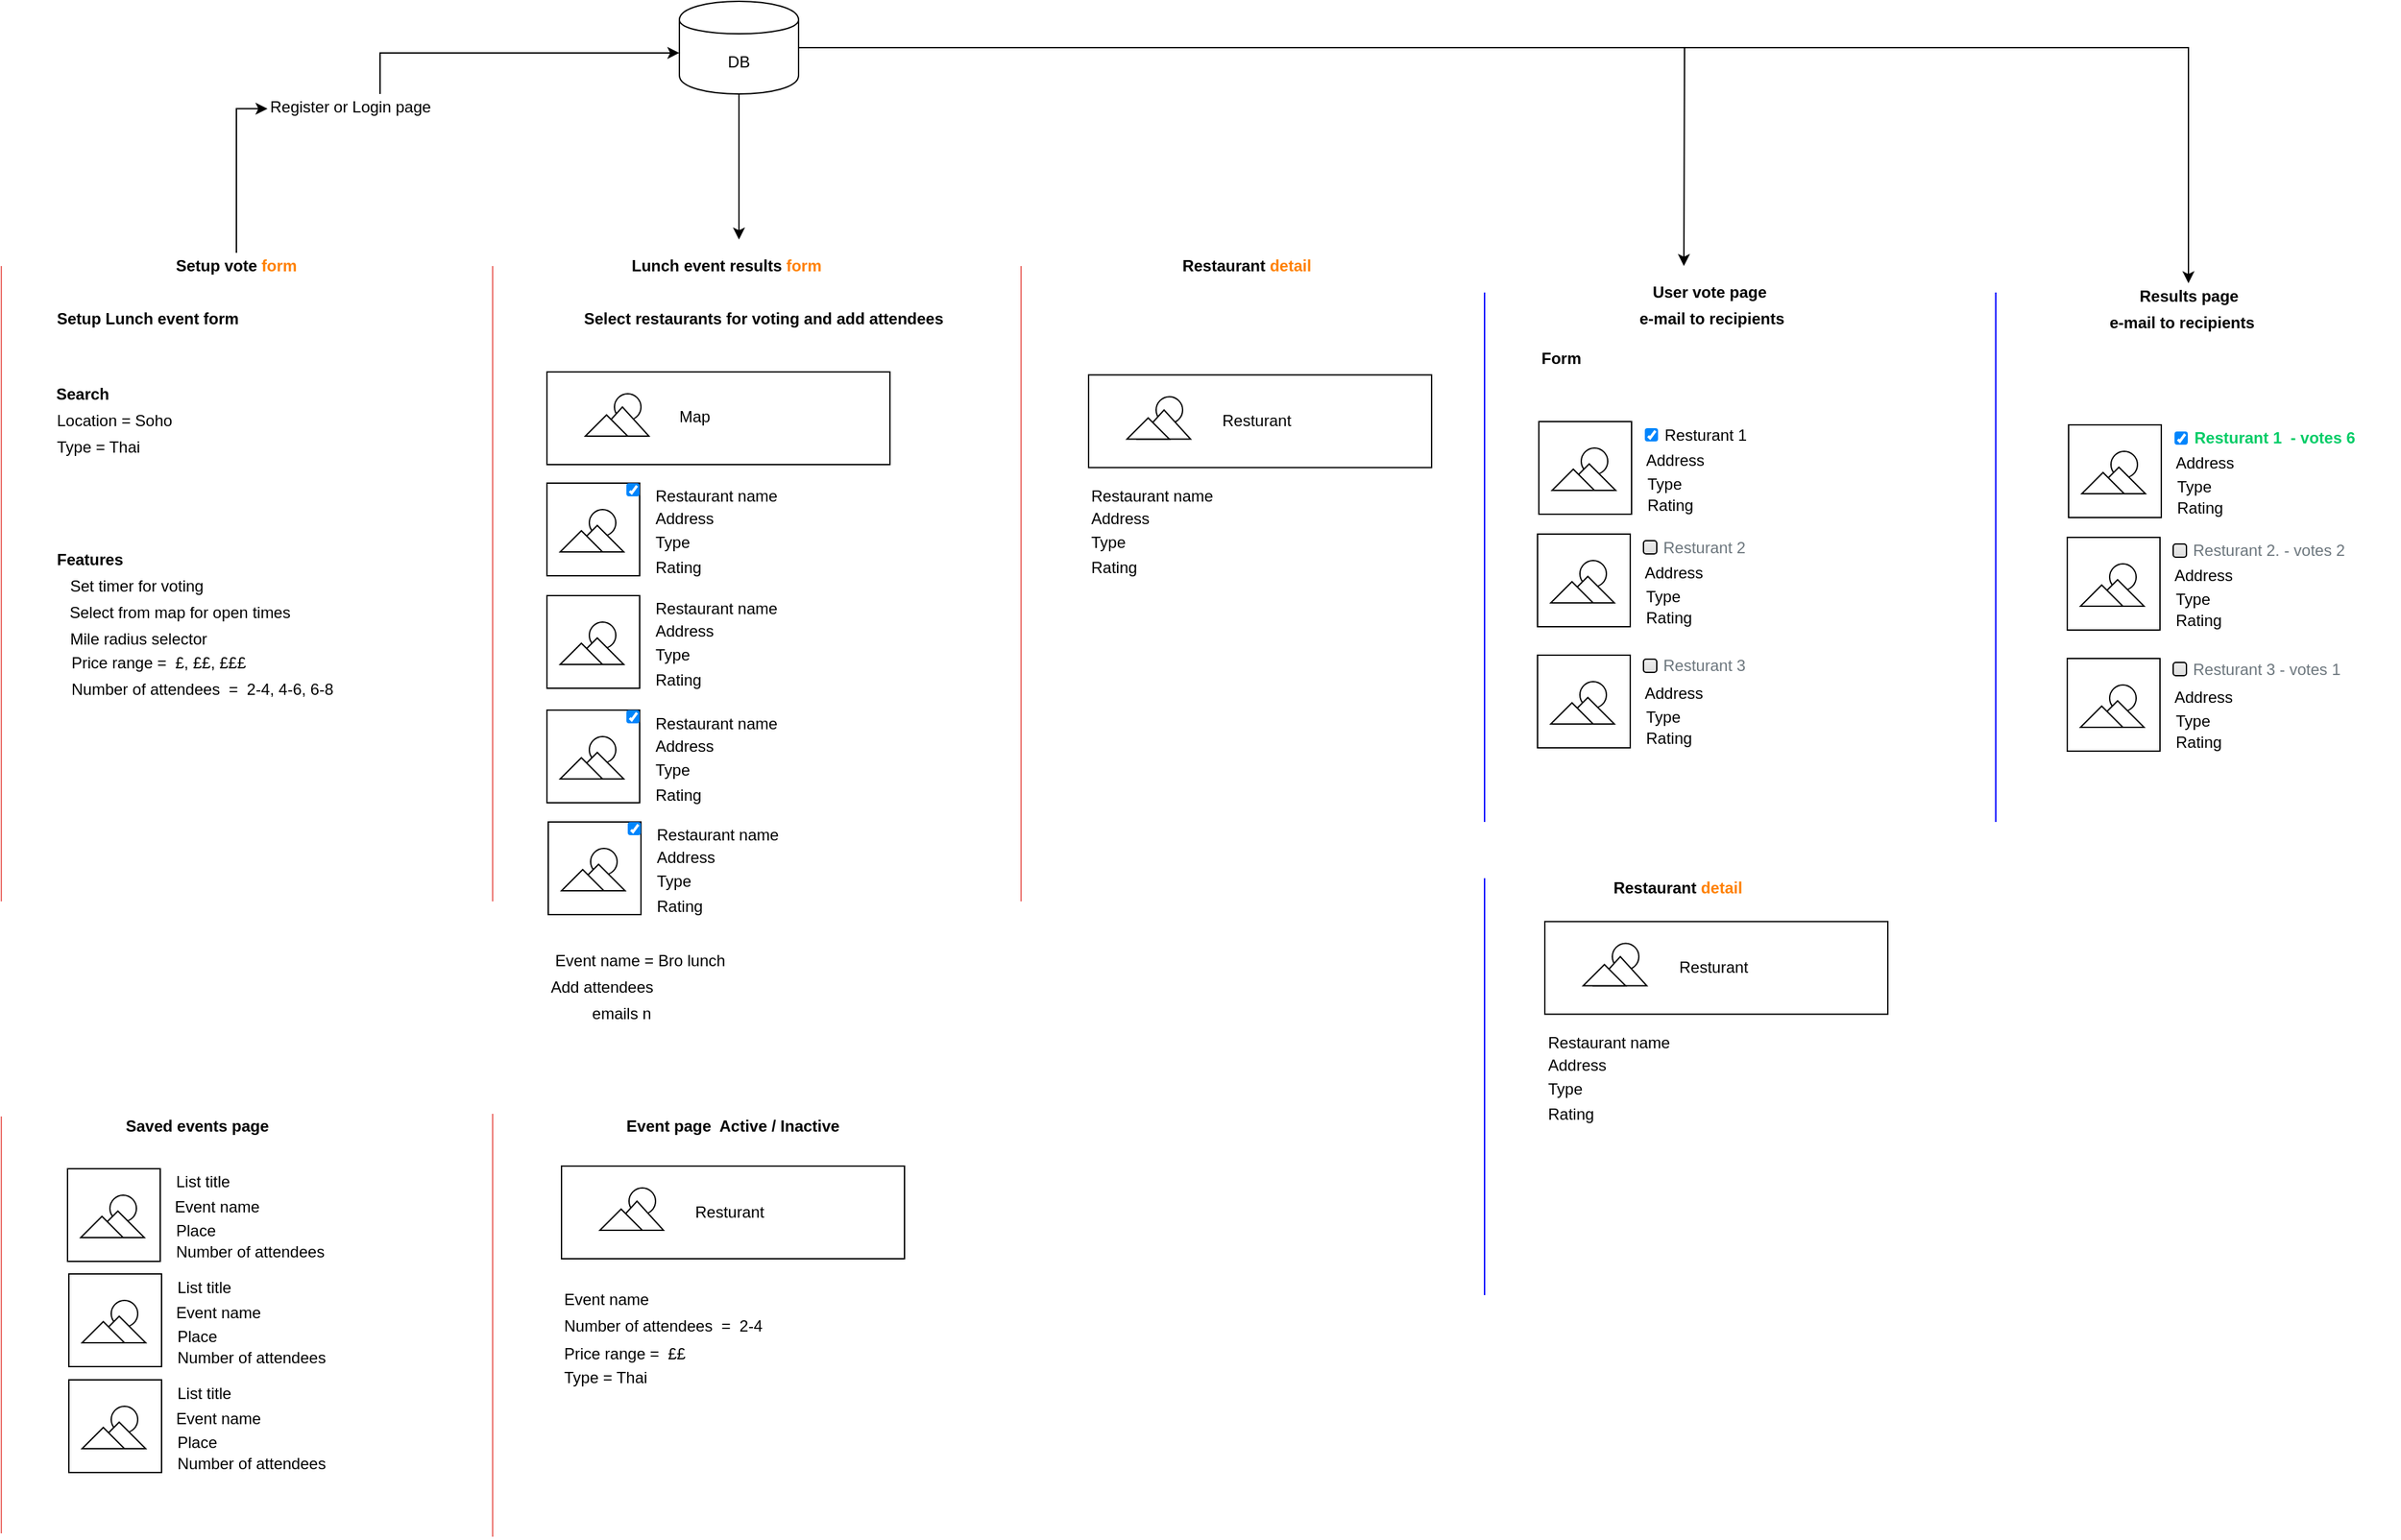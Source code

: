 <mxfile version="12.9.8" type="github">
  <diagram name="Page-1" id="e7e014a7-5840-1c2e-5031-d8a46d1fe8dd">
    <mxGraphModel dx="2037" dy="1043" grid="1" gridSize="10" guides="1" tooltips="1" connect="1" arrows="1" fold="1" page="1" pageScale="1" pageWidth="900" pageHeight="1600" background="#ffffff" math="0" shadow="0">
      <root>
        <mxCell id="0" />
        <mxCell id="1" parent="0" />
        <mxCell id="Yc24nvuKme1WT67jPDYJ-58" style="edgeStyle=orthogonalEdgeStyle;rounded=0;orthogonalLoop=1;jettySize=auto;html=1;" parent="1" source="xgApULDK-RuyHCCMeM6z-42" edge="1">
          <mxGeometry relative="1" as="geometry">
            <mxPoint x="1350.5" y="320" as="targetPoint" />
          </mxGeometry>
        </mxCell>
        <mxCell id="Yc24nvuKme1WT67jPDYJ-78" style="edgeStyle=orthogonalEdgeStyle;rounded=0;orthogonalLoop=1;jettySize=auto;html=1;exitX=1;exitY=0.5;exitDx=0;exitDy=0;" parent="1" source="xgApULDK-RuyHCCMeM6z-42" target="Yc24nvuKme1WT67jPDYJ-49" edge="1">
          <mxGeometry relative="1" as="geometry" />
        </mxCell>
        <mxCell id="PmG2Eo8rH-EeWTTrzyyX-3" style="edgeStyle=orthogonalEdgeStyle;rounded=0;orthogonalLoop=1;jettySize=auto;html=1;" parent="1" source="xgApULDK-RuyHCCMeM6z-42" edge="1">
          <mxGeometry relative="1" as="geometry">
            <mxPoint x="637" y="300" as="targetPoint" />
          </mxGeometry>
        </mxCell>
        <mxCell id="xgApULDK-RuyHCCMeM6z-42" value="DB" style="shape=cylinder;whiteSpace=wrap;html=1;boundedLbl=1;backgroundOutline=1;" parent="1" vertex="1">
          <mxGeometry x="592" y="120" width="90" height="70" as="geometry" />
        </mxCell>
        <mxCell id="Yc24nvuKme1WT67jPDYJ-59" style="edgeStyle=orthogonalEdgeStyle;rounded=0;orthogonalLoop=1;jettySize=auto;html=1;exitX=0.5;exitY=0;exitDx=0;exitDy=0;entryX=0;entryY=0.557;entryDx=0;entryDy=0;entryPerimeter=0;" parent="1" source="Yc24nvuKme1WT67jPDYJ-124" target="xgApULDK-RuyHCCMeM6z-42" edge="1">
          <mxGeometry relative="1" as="geometry" />
        </mxCell>
        <mxCell id="PXa6PoAHHWMM4-qhzeyB-2" value="Setup vote &lt;font color=&quot;#ff8000&quot;&gt;form&lt;/font&gt;" style="text;html=1;strokeColor=none;fillColor=none;align=center;verticalAlign=middle;whiteSpace=wrap;rounded=0;fontStyle=1" parent="1" vertex="1">
          <mxGeometry x="195" y="310" width="125" height="20" as="geometry" />
        </mxCell>
        <mxCell id="PXa6PoAHHWMM4-qhzeyB-4" value="Select from map for open times" style="text;html=1;strokeColor=none;fillColor=none;align=center;verticalAlign=middle;whiteSpace=wrap;rounded=0;" parent="1" vertex="1">
          <mxGeometry x="130" y="572.25" width="170" height="20" as="geometry" />
        </mxCell>
        <mxCell id="PXa6PoAHHWMM4-qhzeyB-7" value="Set timer for voting&amp;nbsp;" style="text;html=1;strokeColor=none;fillColor=none;align=left;verticalAlign=middle;whiteSpace=wrap;rounded=0;" parent="1" vertex="1">
          <mxGeometry x="130" y="552.25" width="170" height="20" as="geometry" />
        </mxCell>
        <mxCell id="PXa6PoAHHWMM4-qhzeyB-8" value="Mile radius selector" style="text;html=1;strokeColor=none;fillColor=none;align=left;verticalAlign=middle;whiteSpace=wrap;rounded=0;" parent="1" vertex="1">
          <mxGeometry x="130" y="592.25" width="170" height="20" as="geometry" />
        </mxCell>
        <mxCell id="PXa6PoAHHWMM4-qhzeyB-9" value="Features&amp;nbsp;" style="text;html=1;strokeColor=none;fillColor=none;align=left;verticalAlign=middle;whiteSpace=wrap;rounded=0;fontStyle=1" parent="1" vertex="1">
          <mxGeometry x="120" y="532.25" width="170" height="20" as="geometry" />
        </mxCell>
        <mxCell id="PXa6PoAHHWMM4-qhzeyB-10" value="Location = Soho" style="text;html=1;strokeColor=none;fillColor=none;align=left;verticalAlign=middle;whiteSpace=wrap;rounded=0;" parent="1" vertex="1">
          <mxGeometry x="120" y="427.25" width="170" height="20" as="geometry" />
        </mxCell>
        <mxCell id="PXa6PoAHHWMM4-qhzeyB-11" value="Number of attendees&amp;nbsp;&amp;nbsp;=&amp;nbsp; 2-4, 4-6, 6-8" style="text;html=1;strokeColor=none;fillColor=none;align=left;verticalAlign=middle;whiteSpace=wrap;rounded=0;" parent="1" vertex="1">
          <mxGeometry x="131" y="630" width="209" height="20" as="geometry" />
        </mxCell>
        <mxCell id="PXa6PoAHHWMM4-qhzeyB-12" value="Price range =&amp;nbsp; £, ££, £££" style="text;html=1;strokeColor=none;fillColor=none;align=left;verticalAlign=middle;whiteSpace=wrap;rounded=0;" parent="1" vertex="1">
          <mxGeometry x="131" y="610" width="190" height="20" as="geometry" />
        </mxCell>
        <mxCell id="PXa6PoAHHWMM4-qhzeyB-13" value="Type = Thai&amp;nbsp;" style="text;html=1;strokeColor=none;fillColor=none;align=left;verticalAlign=middle;whiteSpace=wrap;rounded=0;" parent="1" vertex="1">
          <mxGeometry x="120" y="447.25" width="190" height="20" as="geometry" />
        </mxCell>
        <mxCell id="PXa6PoAHHWMM4-qhzeyB-18" value="" style="group" parent="1" vertex="1" connectable="0">
          <mxGeometry x="131" y="1061.5" width="48" height="70" as="geometry" />
        </mxCell>
        <mxCell id="PXa6PoAHHWMM4-qhzeyB-20" value="" style="group" parent="PXa6PoAHHWMM4-qhzeyB-18" vertex="1" connectable="0">
          <mxGeometry x="-10" y="-40" width="58" height="110" as="geometry" />
        </mxCell>
        <mxCell id="PXa6PoAHHWMM4-qhzeyB-62" value="" style="group" parent="1" vertex="1" connectable="0">
          <mxGeometry x="131" y="1081.5" width="250" height="73" as="geometry" />
        </mxCell>
        <mxCell id="PXa6PoAHHWMM4-qhzeyB-63" value="" style="whiteSpace=wrap;html=1;aspect=fixed;fontStyle=0" parent="PXa6PoAHHWMM4-qhzeyB-62" vertex="1">
          <mxGeometry width="70" height="70" as="geometry" />
        </mxCell>
        <mxCell id="PXa6PoAHHWMM4-qhzeyB-64" value="List title&amp;nbsp;" style="text;html=1;strokeColor=none;fillColor=none;align=left;verticalAlign=middle;whiteSpace=wrap;rounded=0;" parent="PXa6PoAHHWMM4-qhzeyB-62" vertex="1">
          <mxGeometry x="80" width="170" height="20" as="geometry" />
        </mxCell>
        <mxCell id="PXa6PoAHHWMM4-qhzeyB-65" value="Event name" style="text;html=1;strokeColor=none;fillColor=none;align=left;verticalAlign=middle;whiteSpace=wrap;rounded=0;" parent="PXa6PoAHHWMM4-qhzeyB-62" vertex="1">
          <mxGeometry x="79" y="19" width="170" height="20" as="geometry" />
        </mxCell>
        <mxCell id="PXa6PoAHHWMM4-qhzeyB-66" value="Place" style="text;html=1;strokeColor=none;fillColor=none;align=left;verticalAlign=middle;whiteSpace=wrap;rounded=0;" parent="PXa6PoAHHWMM4-qhzeyB-62" vertex="1">
          <mxGeometry x="80" y="37" width="170" height="20" as="geometry" />
        </mxCell>
        <mxCell id="PXa6PoAHHWMM4-qhzeyB-67" value="Number of attendees&amp;nbsp;" style="text;html=1;strokeColor=none;fillColor=none;align=left;verticalAlign=middle;whiteSpace=wrap;rounded=0;" parent="PXa6PoAHHWMM4-qhzeyB-62" vertex="1">
          <mxGeometry x="80" y="53" width="170" height="20" as="geometry" />
        </mxCell>
        <mxCell id="PXa6PoAHHWMM4-qhzeyB-68" value="" style="group" parent="PXa6PoAHHWMM4-qhzeyB-62" vertex="1" connectable="0">
          <mxGeometry width="70" height="70" as="geometry" />
        </mxCell>
        <mxCell id="PXa6PoAHHWMM4-qhzeyB-69" value="" style="group" parent="PXa6PoAHHWMM4-qhzeyB-68" vertex="1" connectable="0">
          <mxGeometry x="10" y="20" width="48" height="32" as="geometry" />
        </mxCell>
        <mxCell id="PXa6PoAHHWMM4-qhzeyB-70" value="" style="group" parent="PXa6PoAHHWMM4-qhzeyB-69" vertex="1" connectable="0">
          <mxGeometry x="22" width="20" height="20" as="geometry" />
        </mxCell>
        <mxCell id="PXa6PoAHHWMM4-qhzeyB-71" value="" style="ellipse;whiteSpace=wrap;html=1;aspect=fixed;" parent="PXa6PoAHHWMM4-qhzeyB-70" vertex="1">
          <mxGeometry width="20" height="20" as="geometry" />
        </mxCell>
        <mxCell id="PXa6PoAHHWMM4-qhzeyB-72" value="" style="group" parent="PXa6PoAHHWMM4-qhzeyB-69" vertex="1" connectable="0">
          <mxGeometry y="12" width="48" height="20.0" as="geometry" />
        </mxCell>
        <mxCell id="PXa6PoAHHWMM4-qhzeyB-73" value="" style="group" parent="PXa6PoAHHWMM4-qhzeyB-72" vertex="1" connectable="0">
          <mxGeometry width="48" height="20.0" as="geometry" />
        </mxCell>
        <mxCell id="PXa6PoAHHWMM4-qhzeyB-74" value="" style="group" parent="PXa6PoAHHWMM4-qhzeyB-73" vertex="1" connectable="0">
          <mxGeometry width="48" height="20.0" as="geometry" />
        </mxCell>
        <mxCell id="PXa6PoAHHWMM4-qhzeyB-75" value="" style="triangle;whiteSpace=wrap;html=1;rotation=-90;container=1;" parent="PXa6PoAHHWMM4-qhzeyB-74" vertex="1">
          <mxGeometry x="18" y="-10.0" width="20" height="40" as="geometry" />
        </mxCell>
        <mxCell id="PXa6PoAHHWMM4-qhzeyB-76" value="" style="triangle;whiteSpace=wrap;html=1;rotation=-90;" parent="PXa6PoAHHWMM4-qhzeyB-74" vertex="1">
          <mxGeometry x="8" y="-4.0" width="16" height="32" as="geometry" />
        </mxCell>
        <mxCell id="PXa6PoAHHWMM4-qhzeyB-77" value="" style="group" parent="1" vertex="1" connectable="0">
          <mxGeometry x="131" y="1161.5" width="250" height="73" as="geometry" />
        </mxCell>
        <mxCell id="PXa6PoAHHWMM4-qhzeyB-78" value="" style="whiteSpace=wrap;html=1;aspect=fixed;fontStyle=0" parent="PXa6PoAHHWMM4-qhzeyB-77" vertex="1">
          <mxGeometry width="70" height="70" as="geometry" />
        </mxCell>
        <mxCell id="PXa6PoAHHWMM4-qhzeyB-79" value="List title&amp;nbsp;" style="text;html=1;strokeColor=none;fillColor=none;align=left;verticalAlign=middle;whiteSpace=wrap;rounded=0;" parent="PXa6PoAHHWMM4-qhzeyB-77" vertex="1">
          <mxGeometry x="80" width="170" height="20" as="geometry" />
        </mxCell>
        <mxCell id="PXa6PoAHHWMM4-qhzeyB-80" value="Event name" style="text;html=1;strokeColor=none;fillColor=none;align=left;verticalAlign=middle;whiteSpace=wrap;rounded=0;" parent="PXa6PoAHHWMM4-qhzeyB-77" vertex="1">
          <mxGeometry x="79" y="19" width="170" height="20" as="geometry" />
        </mxCell>
        <mxCell id="PXa6PoAHHWMM4-qhzeyB-81" value="Place" style="text;html=1;strokeColor=none;fillColor=none;align=left;verticalAlign=middle;whiteSpace=wrap;rounded=0;" parent="PXa6PoAHHWMM4-qhzeyB-77" vertex="1">
          <mxGeometry x="80" y="37" width="170" height="20" as="geometry" />
        </mxCell>
        <mxCell id="PXa6PoAHHWMM4-qhzeyB-82" value="Number of attendees&amp;nbsp;" style="text;html=1;strokeColor=none;fillColor=none;align=left;verticalAlign=middle;whiteSpace=wrap;rounded=0;" parent="PXa6PoAHHWMM4-qhzeyB-77" vertex="1">
          <mxGeometry x="80" y="53" width="170" height="20" as="geometry" />
        </mxCell>
        <mxCell id="PXa6PoAHHWMM4-qhzeyB-83" value="" style="group" parent="PXa6PoAHHWMM4-qhzeyB-77" vertex="1" connectable="0">
          <mxGeometry width="70" height="70" as="geometry" />
        </mxCell>
        <mxCell id="PXa6PoAHHWMM4-qhzeyB-84" value="" style="group" parent="PXa6PoAHHWMM4-qhzeyB-83" vertex="1" connectable="0">
          <mxGeometry x="10" y="20" width="48" height="32" as="geometry" />
        </mxCell>
        <mxCell id="PXa6PoAHHWMM4-qhzeyB-85" value="" style="group" parent="PXa6PoAHHWMM4-qhzeyB-84" vertex="1" connectable="0">
          <mxGeometry x="22" width="20" height="20" as="geometry" />
        </mxCell>
        <mxCell id="PXa6PoAHHWMM4-qhzeyB-86" value="" style="ellipse;whiteSpace=wrap;html=1;aspect=fixed;" parent="PXa6PoAHHWMM4-qhzeyB-85" vertex="1">
          <mxGeometry width="20" height="20" as="geometry" />
        </mxCell>
        <mxCell id="PXa6PoAHHWMM4-qhzeyB-87" value="" style="group" parent="PXa6PoAHHWMM4-qhzeyB-84" vertex="1" connectable="0">
          <mxGeometry y="12" width="48" height="20.0" as="geometry" />
        </mxCell>
        <mxCell id="PXa6PoAHHWMM4-qhzeyB-88" value="" style="group" parent="PXa6PoAHHWMM4-qhzeyB-87" vertex="1" connectable="0">
          <mxGeometry width="48" height="20.0" as="geometry" />
        </mxCell>
        <mxCell id="PXa6PoAHHWMM4-qhzeyB-89" value="" style="group" parent="PXa6PoAHHWMM4-qhzeyB-88" vertex="1" connectable="0">
          <mxGeometry width="48" height="20.0" as="geometry" />
        </mxCell>
        <mxCell id="PXa6PoAHHWMM4-qhzeyB-90" value="" style="triangle;whiteSpace=wrap;html=1;rotation=-90;container=1;" parent="PXa6PoAHHWMM4-qhzeyB-89" vertex="1">
          <mxGeometry x="18" y="-10.0" width="20" height="40" as="geometry" />
        </mxCell>
        <mxCell id="PXa6PoAHHWMM4-qhzeyB-91" value="" style="triangle;whiteSpace=wrap;html=1;rotation=-90;" parent="PXa6PoAHHWMM4-qhzeyB-89" vertex="1">
          <mxGeometry x="8" y="-4.0" width="16" height="32" as="geometry" />
        </mxCell>
        <mxCell id="PXa6PoAHHWMM4-qhzeyB-92" value="" style="endArrow=none;html=1;strokeColor=#EA6B66;" parent="1" edge="1">
          <mxGeometry width="50" height="50" relative="1" as="geometry">
            <mxPoint x="80" y="1277.5" as="sourcePoint" />
            <mxPoint x="80" y="962.5" as="targetPoint" />
          </mxGeometry>
        </mxCell>
        <mxCell id="PXa6PoAHHWMM4-qhzeyB-93" value="Saved events page" style="text;html=1;strokeColor=none;fillColor=none;align=center;verticalAlign=middle;whiteSpace=wrap;rounded=0;fontStyle=1" parent="1" vertex="1">
          <mxGeometry x="171" y="960" width="113.5" height="20" as="geometry" />
        </mxCell>
        <mxCell id="Yc24nvuKme1WT67jPDYJ-49" value="Results page" style="text;html=1;strokeColor=none;fillColor=none;align=center;verticalAlign=middle;whiteSpace=wrap;rounded=0;fontStyle=1" parent="1" vertex="1">
          <mxGeometry x="1676.5" y="333" width="110" height="20" as="geometry" />
        </mxCell>
        <mxCell id="Yc24nvuKme1WT67jPDYJ-60" value="" style="whiteSpace=wrap;html=1;fontStyle=0" parent="1" vertex="1">
          <mxGeometry x="901" y="402.25" width="259" height="70" as="geometry" />
        </mxCell>
        <mxCell id="Yc24nvuKme1WT67jPDYJ-63" value="" style="endArrow=none;html=1;strokeColor=#EA6B66;" parent="1" edge="1">
          <mxGeometry width="50" height="50" relative="1" as="geometry">
            <mxPoint x="850" y="800" as="sourcePoint" />
            <mxPoint x="850" y="320" as="targetPoint" />
          </mxGeometry>
        </mxCell>
        <mxCell id="Yc24nvuKme1WT67jPDYJ-64" value="Restaurant&lt;font color=&quot;#ff8000&quot;&gt;&amp;nbsp;detail&lt;/font&gt;" style="text;html=1;strokeColor=none;fillColor=none;align=center;verticalAlign=middle;whiteSpace=wrap;rounded=0;fontStyle=1" parent="1" vertex="1">
          <mxGeometry x="931" y="310.0" width="179" height="20" as="geometry" />
        </mxCell>
        <mxCell id="Yc24nvuKme1WT67jPDYJ-69" value="" style="group" parent="1" vertex="1" connectable="0">
          <mxGeometry x="901" y="402.25" width="70" height="70" as="geometry" />
        </mxCell>
        <mxCell id="Yc24nvuKme1WT67jPDYJ-70" value="" style="group" parent="Yc24nvuKme1WT67jPDYJ-69" vertex="1" connectable="0">
          <mxGeometry x="29" y="16.5" width="48" height="41" as="geometry" />
        </mxCell>
        <mxCell id="Yc24nvuKme1WT67jPDYJ-71" value="" style="group" parent="Yc24nvuKme1WT67jPDYJ-70" vertex="1" connectable="0">
          <mxGeometry x="22" width="20" height="20" as="geometry" />
        </mxCell>
        <mxCell id="Yc24nvuKme1WT67jPDYJ-72" value="" style="ellipse;whiteSpace=wrap;html=1;aspect=fixed;" parent="Yc24nvuKme1WT67jPDYJ-71" vertex="1">
          <mxGeometry width="20" height="20" as="geometry" />
        </mxCell>
        <mxCell id="Yc24nvuKme1WT67jPDYJ-73" value="" style="group" parent="Yc24nvuKme1WT67jPDYJ-70" vertex="1" connectable="0">
          <mxGeometry y="12" width="48" height="29" as="geometry" />
        </mxCell>
        <mxCell id="Yc24nvuKme1WT67jPDYJ-74" value="" style="group" parent="Yc24nvuKme1WT67jPDYJ-73" vertex="1" connectable="0">
          <mxGeometry width="48" height="29" as="geometry" />
        </mxCell>
        <mxCell id="Yc24nvuKme1WT67jPDYJ-75" value="" style="group" parent="Yc24nvuKme1WT67jPDYJ-74" vertex="1" connectable="0">
          <mxGeometry width="48" height="29" as="geometry" />
        </mxCell>
        <mxCell id="Yc24nvuKme1WT67jPDYJ-76" value="" style="triangle;whiteSpace=wrap;html=1;rotation=-90;container=1;" parent="Yc24nvuKme1WT67jPDYJ-75" vertex="1">
          <mxGeometry x="17" y="-11" width="22" height="40" as="geometry" />
        </mxCell>
        <mxCell id="Yc24nvuKme1WT67jPDYJ-77" value="" style="triangle;whiteSpace=wrap;html=1;rotation=-90;" parent="Yc24nvuKme1WT67jPDYJ-75" vertex="1">
          <mxGeometry x="8" y="-4.0" width="16" height="32" as="geometry" />
        </mxCell>
        <mxCell id="Yc24nvuKme1WT67jPDYJ-84" value="e-mail to recipients" style="text;html=1;strokeColor=none;fillColor=none;align=left;verticalAlign=middle;whiteSpace=wrap;rounded=0;fontStyle=1" parent="1" vertex="1">
          <mxGeometry x="1670" y="353" width="170" height="20" as="geometry" />
        </mxCell>
        <mxCell id="Yc24nvuKme1WT67jPDYJ-87" value="Setup Lunch event form" style="text;html=1;strokeColor=none;fillColor=none;align=left;verticalAlign=middle;whiteSpace=wrap;rounded=0;fontStyle=1" parent="1" vertex="1">
          <mxGeometry x="120" y="350" width="170" height="20" as="geometry" />
        </mxCell>
        <mxCell id="Yc24nvuKme1WT67jPDYJ-89" value="User vote page" style="text;html=1;strokeColor=none;fillColor=none;align=center;verticalAlign=middle;whiteSpace=wrap;rounded=0;fontStyle=1" parent="1" vertex="1">
          <mxGeometry x="1315" y="330" width="110" height="20" as="geometry" />
        </mxCell>
        <mxCell id="Yc24nvuKme1WT67jPDYJ-98" value="Form" style="text;html=1;strokeColor=none;fillColor=none;align=left;verticalAlign=middle;whiteSpace=wrap;rounded=0;fontStyle=1" parent="1" vertex="1">
          <mxGeometry x="1241" y="380" width="170" height="20" as="geometry" />
        </mxCell>
        <mxCell id="PXa6PoAHHWMM4-qhzeyB-1" value="" style="endArrow=none;html=1;strokeColor=#EA6B66;" parent="1" edge="1">
          <mxGeometry width="50" height="50" relative="1" as="geometry">
            <mxPoint x="80" y="800" as="sourcePoint" />
            <mxPoint x="80" y="320" as="targetPoint" />
          </mxGeometry>
        </mxCell>
        <mxCell id="Yc24nvuKme1WT67jPDYJ-48" value="" style="endArrow=none;html=1;strokeColor=#0000FF;" parent="1" edge="1">
          <mxGeometry width="50" height="50" relative="1" as="geometry">
            <mxPoint x="1586" y="740" as="sourcePoint" />
            <mxPoint x="1586" y="340" as="targetPoint" />
          </mxGeometry>
        </mxCell>
        <mxCell id="Yc24nvuKme1WT67jPDYJ-88" value="" style="endArrow=none;html=1;strokeColor=#0000FF;" parent="1" edge="1">
          <mxGeometry width="50" height="50" relative="1" as="geometry">
            <mxPoint x="1200" y="740" as="sourcePoint" />
            <mxPoint x="1200" y="340" as="targetPoint" />
          </mxGeometry>
        </mxCell>
        <mxCell id="Yc24nvuKme1WT67jPDYJ-123" value="e-mail to recipients" style="text;html=1;strokeColor=none;fillColor=none;align=left;verticalAlign=middle;whiteSpace=wrap;rounded=0;fontStyle=1" parent="1" vertex="1">
          <mxGeometry x="1315" y="350" width="170" height="20" as="geometry" />
        </mxCell>
        <mxCell id="Yc24nvuKme1WT67jPDYJ-124" value="Register or Login page" style="text;html=1;strokeColor=none;fillColor=none;align=left;verticalAlign=middle;whiteSpace=wrap;rounded=0;" parent="1" vertex="1">
          <mxGeometry x="281" y="190" width="170" height="20" as="geometry" />
        </mxCell>
        <mxCell id="Yc24nvuKme1WT67jPDYJ-126" style="edgeStyle=orthogonalEdgeStyle;rounded=0;orthogonalLoop=1;jettySize=auto;html=1;exitX=0.5;exitY=0;exitDx=0;exitDy=0;entryX=0;entryY=0.557;entryDx=0;entryDy=0;entryPerimeter=0;" parent="1" source="PXa6PoAHHWMM4-qhzeyB-2" target="Yc24nvuKme1WT67jPDYJ-124" edge="1">
          <mxGeometry relative="1" as="geometry">
            <mxPoint x="250" y="310" as="sourcePoint" />
            <mxPoint x="545.5" y="148.99" as="targetPoint" />
          </mxGeometry>
        </mxCell>
        <mxCell id="Yc24nvuKme1WT67jPDYJ-129" value="" style="group" parent="1" vertex="1" connectable="0">
          <mxGeometry x="1241" y="437.5" width="250" height="73" as="geometry" />
        </mxCell>
        <mxCell id="PXa6PoAHHWMM4-qhzeyB-61" value="" style="group" parent="Yc24nvuKme1WT67jPDYJ-129" vertex="1" connectable="0">
          <mxGeometry width="250" height="73" as="geometry" />
        </mxCell>
        <mxCell id="PXa6PoAHHWMM4-qhzeyB-14" value="" style="whiteSpace=wrap;html=1;aspect=fixed;fontStyle=0" parent="PXa6PoAHHWMM4-qhzeyB-61" vertex="1">
          <mxGeometry width="70" height="70" as="geometry" />
        </mxCell>
        <mxCell id="PXa6PoAHHWMM4-qhzeyB-57" value="Address&amp;nbsp;" style="text;html=1;strokeColor=none;fillColor=none;align=left;verticalAlign=middle;whiteSpace=wrap;rounded=0;" parent="PXa6PoAHHWMM4-qhzeyB-61" vertex="1">
          <mxGeometry x="79" y="19" width="170" height="20" as="geometry" />
        </mxCell>
        <mxCell id="PXa6PoAHHWMM4-qhzeyB-58" value="Type" style="text;html=1;strokeColor=none;fillColor=none;align=left;verticalAlign=middle;whiteSpace=wrap;rounded=0;" parent="PXa6PoAHHWMM4-qhzeyB-61" vertex="1">
          <mxGeometry x="80" y="37" width="170" height="20" as="geometry" />
        </mxCell>
        <mxCell id="PXa6PoAHHWMM4-qhzeyB-59" value="&lt;span style=&quot;white-space: nowrap&quot;&gt;Rating&lt;/span&gt;" style="text;html=1;strokeColor=none;fillColor=none;align=left;verticalAlign=middle;whiteSpace=wrap;rounded=0;" parent="PXa6PoAHHWMM4-qhzeyB-61" vertex="1">
          <mxGeometry x="80" y="53" width="170" height="20" as="geometry" />
        </mxCell>
        <mxCell id="PXa6PoAHHWMM4-qhzeyB-60" value="" style="group" parent="PXa6PoAHHWMM4-qhzeyB-61" vertex="1" connectable="0">
          <mxGeometry width="70" height="70" as="geometry" />
        </mxCell>
        <mxCell id="PXa6PoAHHWMM4-qhzeyB-39" value="" style="group" parent="PXa6PoAHHWMM4-qhzeyB-60" vertex="1" connectable="0">
          <mxGeometry x="10" y="20" width="48" height="32" as="geometry" />
        </mxCell>
        <mxCell id="PXa6PoAHHWMM4-qhzeyB-36" value="" style="group" parent="PXa6PoAHHWMM4-qhzeyB-39" vertex="1" connectable="0">
          <mxGeometry x="22" width="20" height="20" as="geometry" />
        </mxCell>
        <mxCell id="PXa6PoAHHWMM4-qhzeyB-37" value="" style="ellipse;whiteSpace=wrap;html=1;aspect=fixed;" parent="PXa6PoAHHWMM4-qhzeyB-36" vertex="1">
          <mxGeometry width="20" height="20" as="geometry" />
        </mxCell>
        <mxCell id="PXa6PoAHHWMM4-qhzeyB-31" value="" style="group" parent="PXa6PoAHHWMM4-qhzeyB-39" vertex="1" connectable="0">
          <mxGeometry y="12" width="48" height="20.0" as="geometry" />
        </mxCell>
        <mxCell id="PXa6PoAHHWMM4-qhzeyB-32" value="" style="group" parent="PXa6PoAHHWMM4-qhzeyB-31" vertex="1" connectable="0">
          <mxGeometry width="48" height="20.0" as="geometry" />
        </mxCell>
        <mxCell id="PXa6PoAHHWMM4-qhzeyB-33" value="" style="group" parent="PXa6PoAHHWMM4-qhzeyB-32" vertex="1" connectable="0">
          <mxGeometry width="48" height="20.0" as="geometry" />
        </mxCell>
        <mxCell id="PXa6PoAHHWMM4-qhzeyB-34" value="" style="triangle;whiteSpace=wrap;html=1;rotation=-90;container=1;" parent="PXa6PoAHHWMM4-qhzeyB-33" vertex="1">
          <mxGeometry x="18" y="-10.0" width="20" height="40" as="geometry" />
        </mxCell>
        <mxCell id="PXa6PoAHHWMM4-qhzeyB-35" value="" style="triangle;whiteSpace=wrap;html=1;rotation=-90;" parent="PXa6PoAHHWMM4-qhzeyB-33" vertex="1">
          <mxGeometry x="8" y="-4.0" width="16" height="32" as="geometry" />
        </mxCell>
        <mxCell id="Yc24nvuKme1WT67jPDYJ-199" value="Resturant 1&amp;nbsp;" style="html=1;shadow=0;dashed=0;shape=mxgraph.bootstrap.checkbox2;labelPosition=right;verticalLabelPosition=middle;align=left;verticalAlign=middle;gradientColor=#DEDEDE;fillColor=#EDEDED;checked=1;spacing=5;checkedFill=#0085FC;checkedStroke=#ffffff;" parent="PXa6PoAHHWMM4-qhzeyB-61" vertex="1">
          <mxGeometry x="80" y="5" width="10" height="10" as="geometry" />
        </mxCell>
        <mxCell id="Yc24nvuKme1WT67jPDYJ-130" value="" style="group" parent="1" vertex="1" connectable="0">
          <mxGeometry x="130" y="1002" width="250" height="73" as="geometry" />
        </mxCell>
        <mxCell id="Yc24nvuKme1WT67jPDYJ-131" value="" style="group" parent="Yc24nvuKme1WT67jPDYJ-130" vertex="1" connectable="0">
          <mxGeometry width="250" height="73" as="geometry" />
        </mxCell>
        <mxCell id="Yc24nvuKme1WT67jPDYJ-132" value="" style="whiteSpace=wrap;html=1;aspect=fixed;fontStyle=0" parent="Yc24nvuKme1WT67jPDYJ-131" vertex="1">
          <mxGeometry width="70" height="70" as="geometry" />
        </mxCell>
        <mxCell id="Yc24nvuKme1WT67jPDYJ-133" value="List title&amp;nbsp;" style="text;html=1;strokeColor=none;fillColor=none;align=left;verticalAlign=middle;whiteSpace=wrap;rounded=0;" parent="Yc24nvuKme1WT67jPDYJ-131" vertex="1">
          <mxGeometry x="80" width="170" height="20" as="geometry" />
        </mxCell>
        <mxCell id="Yc24nvuKme1WT67jPDYJ-134" value="Event name" style="text;html=1;strokeColor=none;fillColor=none;align=left;verticalAlign=middle;whiteSpace=wrap;rounded=0;" parent="Yc24nvuKme1WT67jPDYJ-131" vertex="1">
          <mxGeometry x="79" y="19" width="170" height="20" as="geometry" />
        </mxCell>
        <mxCell id="Yc24nvuKme1WT67jPDYJ-135" value="Place" style="text;html=1;strokeColor=none;fillColor=none;align=left;verticalAlign=middle;whiteSpace=wrap;rounded=0;" parent="Yc24nvuKme1WT67jPDYJ-131" vertex="1">
          <mxGeometry x="80" y="37" width="170" height="20" as="geometry" />
        </mxCell>
        <mxCell id="Yc24nvuKme1WT67jPDYJ-136" value="Number of attendees&amp;nbsp;" style="text;html=1;strokeColor=none;fillColor=none;align=left;verticalAlign=middle;whiteSpace=wrap;rounded=0;" parent="Yc24nvuKme1WT67jPDYJ-131" vertex="1">
          <mxGeometry x="80" y="53" width="170" height="20" as="geometry" />
        </mxCell>
        <mxCell id="Yc24nvuKme1WT67jPDYJ-137" value="" style="group" parent="Yc24nvuKme1WT67jPDYJ-131" vertex="1" connectable="0">
          <mxGeometry width="70" height="70" as="geometry" />
        </mxCell>
        <mxCell id="Yc24nvuKme1WT67jPDYJ-138" value="" style="group" parent="Yc24nvuKme1WT67jPDYJ-137" vertex="1" connectable="0">
          <mxGeometry x="10" y="20" width="48" height="32" as="geometry" />
        </mxCell>
        <mxCell id="Yc24nvuKme1WT67jPDYJ-139" value="" style="group" parent="Yc24nvuKme1WT67jPDYJ-138" vertex="1" connectable="0">
          <mxGeometry x="22" width="20" height="20" as="geometry" />
        </mxCell>
        <mxCell id="Yc24nvuKme1WT67jPDYJ-140" value="" style="ellipse;whiteSpace=wrap;html=1;aspect=fixed;" parent="Yc24nvuKme1WT67jPDYJ-139" vertex="1">
          <mxGeometry width="20" height="20" as="geometry" />
        </mxCell>
        <mxCell id="Yc24nvuKme1WT67jPDYJ-141" value="" style="group" parent="Yc24nvuKme1WT67jPDYJ-138" vertex="1" connectable="0">
          <mxGeometry y="12" width="48" height="20.0" as="geometry" />
        </mxCell>
        <mxCell id="Yc24nvuKme1WT67jPDYJ-142" value="" style="group" parent="Yc24nvuKme1WT67jPDYJ-141" vertex="1" connectable="0">
          <mxGeometry width="48" height="20.0" as="geometry" />
        </mxCell>
        <mxCell id="Yc24nvuKme1WT67jPDYJ-143" value="" style="group" parent="Yc24nvuKme1WT67jPDYJ-142" vertex="1" connectable="0">
          <mxGeometry width="48" height="20.0" as="geometry" />
        </mxCell>
        <mxCell id="Yc24nvuKme1WT67jPDYJ-144" value="" style="triangle;whiteSpace=wrap;html=1;rotation=-90;container=1;" parent="Yc24nvuKme1WT67jPDYJ-143" vertex="1">
          <mxGeometry x="18" y="-10.0" width="20" height="40" as="geometry" />
        </mxCell>
        <mxCell id="Yc24nvuKme1WT67jPDYJ-145" value="" style="triangle;whiteSpace=wrap;html=1;rotation=-90;" parent="Yc24nvuKme1WT67jPDYJ-143" vertex="1">
          <mxGeometry x="8" y="-4.0" width="16" height="32" as="geometry" />
        </mxCell>
        <mxCell id="Yc24nvuKme1WT67jPDYJ-147" value="" style="group" parent="1" vertex="1" connectable="0">
          <mxGeometry x="1240" y="522.5" width="250" height="73" as="geometry" />
        </mxCell>
        <mxCell id="Yc24nvuKme1WT67jPDYJ-148" value="" style="group" parent="Yc24nvuKme1WT67jPDYJ-147" vertex="1" connectable="0">
          <mxGeometry width="250" height="73" as="geometry" />
        </mxCell>
        <mxCell id="Yc24nvuKme1WT67jPDYJ-149" value="" style="whiteSpace=wrap;html=1;aspect=fixed;fontStyle=0" parent="Yc24nvuKme1WT67jPDYJ-148" vertex="1">
          <mxGeometry width="70" height="70" as="geometry" />
        </mxCell>
        <mxCell id="Yc24nvuKme1WT67jPDYJ-151" value="Address&amp;nbsp;" style="text;html=1;strokeColor=none;fillColor=none;align=left;verticalAlign=middle;whiteSpace=wrap;rounded=0;" parent="Yc24nvuKme1WT67jPDYJ-148" vertex="1">
          <mxGeometry x="79" y="19" width="170" height="20" as="geometry" />
        </mxCell>
        <mxCell id="Yc24nvuKme1WT67jPDYJ-152" value="Type" style="text;html=1;strokeColor=none;fillColor=none;align=left;verticalAlign=middle;whiteSpace=wrap;rounded=0;" parent="Yc24nvuKme1WT67jPDYJ-148" vertex="1">
          <mxGeometry x="80" y="37" width="170" height="20" as="geometry" />
        </mxCell>
        <mxCell id="Yc24nvuKme1WT67jPDYJ-153" value="&lt;span style=&quot;white-space: nowrap&quot;&gt;Rating&lt;/span&gt;" style="text;html=1;strokeColor=none;fillColor=none;align=left;verticalAlign=middle;whiteSpace=wrap;rounded=0;" parent="Yc24nvuKme1WT67jPDYJ-148" vertex="1">
          <mxGeometry x="80" y="53" width="170" height="20" as="geometry" />
        </mxCell>
        <mxCell id="Yc24nvuKme1WT67jPDYJ-154" value="" style="group" parent="Yc24nvuKme1WT67jPDYJ-148" vertex="1" connectable="0">
          <mxGeometry width="70" height="70" as="geometry" />
        </mxCell>
        <mxCell id="Yc24nvuKme1WT67jPDYJ-155" value="" style="group" parent="Yc24nvuKme1WT67jPDYJ-154" vertex="1" connectable="0">
          <mxGeometry x="10" y="20" width="48" height="32" as="geometry" />
        </mxCell>
        <mxCell id="Yc24nvuKme1WT67jPDYJ-156" value="" style="group" parent="Yc24nvuKme1WT67jPDYJ-155" vertex="1" connectable="0">
          <mxGeometry x="22" width="20" height="20" as="geometry" />
        </mxCell>
        <mxCell id="Yc24nvuKme1WT67jPDYJ-157" value="" style="ellipse;whiteSpace=wrap;html=1;aspect=fixed;" parent="Yc24nvuKme1WT67jPDYJ-156" vertex="1">
          <mxGeometry width="20" height="20" as="geometry" />
        </mxCell>
        <mxCell id="Yc24nvuKme1WT67jPDYJ-158" value="" style="group" parent="Yc24nvuKme1WT67jPDYJ-155" vertex="1" connectable="0">
          <mxGeometry y="12" width="48" height="20.0" as="geometry" />
        </mxCell>
        <mxCell id="Yc24nvuKme1WT67jPDYJ-159" value="" style="group" parent="Yc24nvuKme1WT67jPDYJ-158" vertex="1" connectable="0">
          <mxGeometry width="48" height="20.0" as="geometry" />
        </mxCell>
        <mxCell id="Yc24nvuKme1WT67jPDYJ-160" value="" style="group" parent="Yc24nvuKme1WT67jPDYJ-159" vertex="1" connectable="0">
          <mxGeometry width="48" height="20.0" as="geometry" />
        </mxCell>
        <mxCell id="Yc24nvuKme1WT67jPDYJ-161" value="" style="triangle;whiteSpace=wrap;html=1;rotation=-90;container=1;" parent="Yc24nvuKme1WT67jPDYJ-160" vertex="1">
          <mxGeometry x="18" y="-10.0" width="20" height="40" as="geometry" />
        </mxCell>
        <mxCell id="Yc24nvuKme1WT67jPDYJ-162" value="" style="triangle;whiteSpace=wrap;html=1;rotation=-90;" parent="Yc24nvuKme1WT67jPDYJ-160" vertex="1">
          <mxGeometry x="8" y="-4.0" width="16" height="32" as="geometry" />
        </mxCell>
        <mxCell id="Yc24nvuKme1WT67jPDYJ-116" value="Resturant 2" style="html=1;shadow=0;dashed=0;shape=mxgraph.bootstrap.checkbox2;labelPosition=right;verticalLabelPosition=middle;align=left;verticalAlign=middle;gradientColor=#DEDEDE;fillColor=#EDEDED;checked=0;spacing=5;fontColor=#6C767D;checkedFill=#0085FC;checkedStroke=#ffffff;" parent="Yc24nvuKme1WT67jPDYJ-148" vertex="1">
          <mxGeometry x="80" y="5" width="10" height="10" as="geometry" />
        </mxCell>
        <mxCell id="Yc24nvuKme1WT67jPDYJ-182" value="" style="group" parent="1" vertex="1" connectable="0">
          <mxGeometry x="1240" y="614" width="250" height="73" as="geometry" />
        </mxCell>
        <mxCell id="Yc24nvuKme1WT67jPDYJ-183" value="" style="group" parent="Yc24nvuKme1WT67jPDYJ-182" vertex="1" connectable="0">
          <mxGeometry width="250" height="73" as="geometry" />
        </mxCell>
        <mxCell id="Yc24nvuKme1WT67jPDYJ-184" value="" style="whiteSpace=wrap;html=1;aspect=fixed;fontStyle=0" parent="Yc24nvuKme1WT67jPDYJ-183" vertex="1">
          <mxGeometry width="70" height="70" as="geometry" />
        </mxCell>
        <mxCell id="Yc24nvuKme1WT67jPDYJ-186" value="Address&amp;nbsp;" style="text;html=1;strokeColor=none;fillColor=none;align=left;verticalAlign=middle;whiteSpace=wrap;rounded=0;" parent="Yc24nvuKme1WT67jPDYJ-183" vertex="1">
          <mxGeometry x="79" y="19" width="170" height="20" as="geometry" />
        </mxCell>
        <mxCell id="Yc24nvuKme1WT67jPDYJ-187" value="Type" style="text;html=1;strokeColor=none;fillColor=none;align=left;verticalAlign=middle;whiteSpace=wrap;rounded=0;" parent="Yc24nvuKme1WT67jPDYJ-183" vertex="1">
          <mxGeometry x="80" y="37" width="170" height="20" as="geometry" />
        </mxCell>
        <mxCell id="Yc24nvuKme1WT67jPDYJ-188" value="&lt;span style=&quot;white-space: nowrap&quot;&gt;Rating&lt;/span&gt;" style="text;html=1;strokeColor=none;fillColor=none;align=left;verticalAlign=middle;whiteSpace=wrap;rounded=0;" parent="Yc24nvuKme1WT67jPDYJ-183" vertex="1">
          <mxGeometry x="80" y="53" width="170" height="20" as="geometry" />
        </mxCell>
        <mxCell id="Yc24nvuKme1WT67jPDYJ-189" value="" style="group" parent="Yc24nvuKme1WT67jPDYJ-183" vertex="1" connectable="0">
          <mxGeometry width="70" height="70" as="geometry" />
        </mxCell>
        <mxCell id="Yc24nvuKme1WT67jPDYJ-190" value="" style="group" parent="Yc24nvuKme1WT67jPDYJ-189" vertex="1" connectable="0">
          <mxGeometry x="10" y="20" width="48" height="32" as="geometry" />
        </mxCell>
        <mxCell id="Yc24nvuKme1WT67jPDYJ-191" value="" style="group" parent="Yc24nvuKme1WT67jPDYJ-190" vertex="1" connectable="0">
          <mxGeometry x="22" width="20" height="20" as="geometry" />
        </mxCell>
        <mxCell id="Yc24nvuKme1WT67jPDYJ-192" value="" style="ellipse;whiteSpace=wrap;html=1;aspect=fixed;" parent="Yc24nvuKme1WT67jPDYJ-191" vertex="1">
          <mxGeometry width="20" height="20" as="geometry" />
        </mxCell>
        <mxCell id="Yc24nvuKme1WT67jPDYJ-193" value="" style="group" parent="Yc24nvuKme1WT67jPDYJ-190" vertex="1" connectable="0">
          <mxGeometry y="12" width="48" height="20.0" as="geometry" />
        </mxCell>
        <mxCell id="Yc24nvuKme1WT67jPDYJ-194" value="" style="group" parent="Yc24nvuKme1WT67jPDYJ-193" vertex="1" connectable="0">
          <mxGeometry width="48" height="20.0" as="geometry" />
        </mxCell>
        <mxCell id="Yc24nvuKme1WT67jPDYJ-195" value="" style="group" parent="Yc24nvuKme1WT67jPDYJ-194" vertex="1" connectable="0">
          <mxGeometry width="48" height="20.0" as="geometry" />
        </mxCell>
        <mxCell id="Yc24nvuKme1WT67jPDYJ-196" value="" style="triangle;whiteSpace=wrap;html=1;rotation=-90;container=1;" parent="Yc24nvuKme1WT67jPDYJ-195" vertex="1">
          <mxGeometry x="18" y="-10.0" width="20" height="40" as="geometry" />
        </mxCell>
        <mxCell id="Yc24nvuKme1WT67jPDYJ-197" value="" style="triangle;whiteSpace=wrap;html=1;rotation=-90;" parent="Yc24nvuKme1WT67jPDYJ-195" vertex="1">
          <mxGeometry x="8" y="-4.0" width="16" height="32" as="geometry" />
        </mxCell>
        <mxCell id="Yc24nvuKme1WT67jPDYJ-112" value="Resturant 3" style="html=1;shadow=0;dashed=0;shape=mxgraph.bootstrap.checkbox2;labelPosition=right;verticalLabelPosition=middle;align=left;verticalAlign=middle;gradientColor=#DEDEDE;fillColor=#EDEDED;checked=0;spacing=5;fontColor=#6C767D;checkedFill=#0085FC;checkedStroke=#ffffff;" parent="Yc24nvuKme1WT67jPDYJ-183" vertex="1">
          <mxGeometry x="80" y="3" width="10" height="10" as="geometry" />
        </mxCell>
        <mxCell id="Yc24nvuKme1WT67jPDYJ-207" value="" style="endArrow=none;html=1;strokeColor=#0000FF;" parent="1" edge="1">
          <mxGeometry width="50" height="50" relative="1" as="geometry">
            <mxPoint x="1200" y="1097.5" as="sourcePoint" />
            <mxPoint x="1200" y="782.5" as="targetPoint" />
          </mxGeometry>
        </mxCell>
        <mxCell id="Yc24nvuKme1WT67jPDYJ-208" value="Restaurant&lt;font color=&quot;#ff8000&quot;&gt;&amp;nbsp;detail&lt;/font&gt;" style="text;html=1;strokeColor=none;fillColor=none;align=center;verticalAlign=middle;whiteSpace=wrap;rounded=0;fontStyle=1" parent="1" vertex="1">
          <mxGeometry x="1291" y="780" width="110" height="20" as="geometry" />
        </mxCell>
        <mxCell id="Ip9j3O-xKe9FRdHCMGWj-61" value="Lunch event results&amp;nbsp;&lt;font color=&quot;#ff8000&quot;&gt;form&lt;/font&gt;" style="text;html=1;strokeColor=none;fillColor=none;align=left;verticalAlign=middle;whiteSpace=wrap;rounded=0;fontStyle=1" parent="1" vertex="1">
          <mxGeometry x="553.5" y="310.0" width="156.5" height="20" as="geometry" />
        </mxCell>
        <mxCell id="Ip9j3O-xKe9FRdHCMGWj-62" value="" style="endArrow=none;html=1;strokeColor=#EA6B66;" parent="1" edge="1">
          <mxGeometry width="50" height="50" relative="1" as="geometry">
            <mxPoint x="451" y="800" as="sourcePoint" />
            <mxPoint x="451" y="320" as="targetPoint" />
          </mxGeometry>
        </mxCell>
        <mxCell id="Ip9j3O-xKe9FRdHCMGWj-63" value="" style="whiteSpace=wrap;html=1;fontStyle=0" parent="1" vertex="1">
          <mxGeometry x="492" y="400" width="259" height="70" as="geometry" />
        </mxCell>
        <mxCell id="Ip9j3O-xKe9FRdHCMGWj-64" value="" style="group" parent="1" vertex="1" connectable="0">
          <mxGeometry x="492" y="400" width="70" height="70" as="geometry" />
        </mxCell>
        <mxCell id="Ip9j3O-xKe9FRdHCMGWj-65" value="" style="group" parent="Ip9j3O-xKe9FRdHCMGWj-64" vertex="1" connectable="0">
          <mxGeometry x="29" y="16.5" width="48" height="41" as="geometry" />
        </mxCell>
        <mxCell id="Ip9j3O-xKe9FRdHCMGWj-66" value="" style="group" parent="Ip9j3O-xKe9FRdHCMGWj-65" vertex="1" connectable="0">
          <mxGeometry x="22" width="20" height="20" as="geometry" />
        </mxCell>
        <mxCell id="Ip9j3O-xKe9FRdHCMGWj-67" value="" style="ellipse;whiteSpace=wrap;html=1;aspect=fixed;" parent="Ip9j3O-xKe9FRdHCMGWj-66" vertex="1">
          <mxGeometry width="20" height="20" as="geometry" />
        </mxCell>
        <mxCell id="Ip9j3O-xKe9FRdHCMGWj-68" value="" style="group" parent="Ip9j3O-xKe9FRdHCMGWj-65" vertex="1" connectable="0">
          <mxGeometry y="12" width="48" height="29" as="geometry" />
        </mxCell>
        <mxCell id="Ip9j3O-xKe9FRdHCMGWj-69" value="" style="group" parent="Ip9j3O-xKe9FRdHCMGWj-68" vertex="1" connectable="0">
          <mxGeometry width="48" height="29" as="geometry" />
        </mxCell>
        <mxCell id="Ip9j3O-xKe9FRdHCMGWj-70" value="" style="group" parent="Ip9j3O-xKe9FRdHCMGWj-69" vertex="1" connectable="0">
          <mxGeometry width="48" height="29" as="geometry" />
        </mxCell>
        <mxCell id="Ip9j3O-xKe9FRdHCMGWj-71" value="" style="triangle;whiteSpace=wrap;html=1;rotation=-90;container=1;" parent="Ip9j3O-xKe9FRdHCMGWj-70" vertex="1">
          <mxGeometry x="17" y="-11" width="22" height="40" as="geometry" />
        </mxCell>
        <mxCell id="Ip9j3O-xKe9FRdHCMGWj-72" value="" style="triangle;whiteSpace=wrap;html=1;rotation=-90;" parent="Ip9j3O-xKe9FRdHCMGWj-70" vertex="1">
          <mxGeometry x="8" y="-4.0" width="16" height="32" as="geometry" />
        </mxCell>
        <mxCell id="Ip9j3O-xKe9FRdHCMGWj-73" value="" style="group" parent="1" vertex="1" connectable="0">
          <mxGeometry x="493" y="543.5" width="249" height="98.5" as="geometry" />
        </mxCell>
        <mxCell id="Ip9j3O-xKe9FRdHCMGWj-74" value="" style="group" parent="Ip9j3O-xKe9FRdHCMGWj-73" vertex="1" connectable="0">
          <mxGeometry x="-10" y="-40" width="58" height="110" as="geometry" />
        </mxCell>
        <mxCell id="PmG2Eo8rH-EeWTTrzyyX-49" value="" style="group" parent="Ip9j3O-xKe9FRdHCMGWj-73" vertex="1" connectable="0">
          <mxGeometry x="-1" y="25.5" width="250" height="73" as="geometry" />
        </mxCell>
        <mxCell id="PmG2Eo8rH-EeWTTrzyyX-50" value="" style="group" parent="PmG2Eo8rH-EeWTTrzyyX-49" vertex="1" connectable="0">
          <mxGeometry width="250" height="73" as="geometry" />
        </mxCell>
        <mxCell id="PmG2Eo8rH-EeWTTrzyyX-51" value="" style="whiteSpace=wrap;html=1;aspect=fixed;fontStyle=0" parent="PmG2Eo8rH-EeWTTrzyyX-50" vertex="1">
          <mxGeometry width="70" height="70" as="geometry" />
        </mxCell>
        <mxCell id="PmG2Eo8rH-EeWTTrzyyX-52" value="Restaurant name&amp;nbsp;" style="text;html=1;strokeColor=none;fillColor=none;align=left;verticalAlign=middle;whiteSpace=wrap;rounded=0;" parent="PmG2Eo8rH-EeWTTrzyyX-50" vertex="1">
          <mxGeometry x="80" width="170" height="20" as="geometry" />
        </mxCell>
        <mxCell id="PmG2Eo8rH-EeWTTrzyyX-53" value="Address&amp;nbsp;" style="text;html=1;strokeColor=none;fillColor=none;align=left;verticalAlign=middle;whiteSpace=wrap;rounded=0;" parent="PmG2Eo8rH-EeWTTrzyyX-50" vertex="1">
          <mxGeometry x="80" y="17" width="170" height="20" as="geometry" />
        </mxCell>
        <mxCell id="PmG2Eo8rH-EeWTTrzyyX-54" value="Type" style="text;html=1;strokeColor=none;fillColor=none;align=left;verticalAlign=middle;whiteSpace=wrap;rounded=0;" parent="PmG2Eo8rH-EeWTTrzyyX-50" vertex="1">
          <mxGeometry x="80" y="35" width="170" height="20" as="geometry" />
        </mxCell>
        <mxCell id="PmG2Eo8rH-EeWTTrzyyX-55" value="" style="group" parent="PmG2Eo8rH-EeWTTrzyyX-50" vertex="1" connectable="0">
          <mxGeometry width="70" height="70" as="geometry" />
        </mxCell>
        <mxCell id="PmG2Eo8rH-EeWTTrzyyX-56" value="" style="group" parent="PmG2Eo8rH-EeWTTrzyyX-55" vertex="1" connectable="0">
          <mxGeometry x="10" y="20" width="48" height="32" as="geometry" />
        </mxCell>
        <mxCell id="PmG2Eo8rH-EeWTTrzyyX-57" value="" style="group" parent="PmG2Eo8rH-EeWTTrzyyX-56" vertex="1" connectable="0">
          <mxGeometry x="22" width="20" height="20" as="geometry" />
        </mxCell>
        <mxCell id="PmG2Eo8rH-EeWTTrzyyX-58" value="" style="ellipse;whiteSpace=wrap;html=1;aspect=fixed;" parent="PmG2Eo8rH-EeWTTrzyyX-57" vertex="1">
          <mxGeometry width="20" height="20" as="geometry" />
        </mxCell>
        <mxCell id="PmG2Eo8rH-EeWTTrzyyX-59" value="" style="group" parent="PmG2Eo8rH-EeWTTrzyyX-56" vertex="1" connectable="0">
          <mxGeometry y="12" width="48" height="20.0" as="geometry" />
        </mxCell>
        <mxCell id="PmG2Eo8rH-EeWTTrzyyX-60" value="" style="group" parent="PmG2Eo8rH-EeWTTrzyyX-59" vertex="1" connectable="0">
          <mxGeometry width="48" height="20.0" as="geometry" />
        </mxCell>
        <mxCell id="PmG2Eo8rH-EeWTTrzyyX-61" value="" style="group" parent="PmG2Eo8rH-EeWTTrzyyX-60" vertex="1" connectable="0">
          <mxGeometry width="48" height="20.0" as="geometry" />
        </mxCell>
        <mxCell id="PmG2Eo8rH-EeWTTrzyyX-62" value="" style="triangle;whiteSpace=wrap;html=1;rotation=-90;container=1;" parent="PmG2Eo8rH-EeWTTrzyyX-61" vertex="1">
          <mxGeometry x="18" y="-10.0" width="20" height="40" as="geometry" />
        </mxCell>
        <mxCell id="PmG2Eo8rH-EeWTTrzyyX-63" value="" style="triangle;whiteSpace=wrap;html=1;rotation=-90;" parent="PmG2Eo8rH-EeWTTrzyyX-61" vertex="1">
          <mxGeometry x="8" y="-4.0" width="16" height="32" as="geometry" />
        </mxCell>
        <mxCell id="PmG2Eo8rH-EeWTTrzyyX-64" value="Rating" style="text;html=1;" parent="PmG2Eo8rH-EeWTTrzyyX-50" vertex="1">
          <mxGeometry x="80" y="50" width="50" height="23" as="geometry" />
        </mxCell>
        <mxCell id="Ip9j3O-xKe9FRdHCMGWj-121" value="Map" style="text;html=1;strokeColor=none;fillColor=none;align=left;verticalAlign=middle;whiteSpace=wrap;rounded=0;" parent="1" vertex="1">
          <mxGeometry x="590" y="424" width="80" height="20" as="geometry" />
        </mxCell>
        <mxCell id="Ip9j3O-xKe9FRdHCMGWj-122" value="Resturant" style="text;html=1;strokeColor=none;fillColor=none;align=left;verticalAlign=middle;whiteSpace=wrap;rounded=0;" parent="1" vertex="1">
          <mxGeometry x="1000" y="427.25" width="80" height="20" as="geometry" />
        </mxCell>
        <mxCell id="Ip9j3O-xKe9FRdHCMGWj-126" value="" style="whiteSpace=wrap;html=1;fontStyle=0" parent="1" vertex="1">
          <mxGeometry x="503" y="1000" width="259" height="70" as="geometry" />
        </mxCell>
        <mxCell id="Ip9j3O-xKe9FRdHCMGWj-127" value="" style="group" parent="1" vertex="1" connectable="0">
          <mxGeometry x="503" y="1060" width="48" height="70" as="geometry" />
        </mxCell>
        <mxCell id="Ip9j3O-xKe9FRdHCMGWj-128" value="" style="group" parent="Ip9j3O-xKe9FRdHCMGWj-127" vertex="1" connectable="0">
          <mxGeometry x="-10" y="-40" width="58" height="110" as="geometry" />
        </mxCell>
        <mxCell id="Ip9j3O-xKe9FRdHCMGWj-129" value="" style="endArrow=none;html=1;strokeColor=#EA6B66;" parent="1" edge="1">
          <mxGeometry width="50" height="50" relative="1" as="geometry">
            <mxPoint x="451" y="1280" as="sourcePoint" />
            <mxPoint x="451" y="960.5" as="targetPoint" />
          </mxGeometry>
        </mxCell>
        <mxCell id="Ip9j3O-xKe9FRdHCMGWj-130" value="Event page&amp;nbsp; Active / Inactive" style="text;html=1;strokeColor=none;fillColor=none;align=center;verticalAlign=middle;whiteSpace=wrap;rounded=0;fontStyle=1" parent="1" vertex="1">
          <mxGeometry x="543" y="960" width="179" height="20" as="geometry" />
        </mxCell>
        <mxCell id="Ip9j3O-xKe9FRdHCMGWj-131" value="Event name" style="text;html=1;strokeColor=none;fillColor=none;align=left;verticalAlign=middle;whiteSpace=wrap;rounded=0;" parent="1" vertex="1">
          <mxGeometry x="503" y="1091" width="170" height="20" as="geometry" />
        </mxCell>
        <mxCell id="Ip9j3O-xKe9FRdHCMGWj-132" value="Number of attendees&amp;nbsp;&amp;nbsp;=&amp;nbsp; 2-4" style="text;html=1;strokeColor=none;fillColor=none;align=left;verticalAlign=middle;whiteSpace=wrap;rounded=0;" parent="1" vertex="1">
          <mxGeometry x="503" y="1111" width="209" height="20" as="geometry" />
        </mxCell>
        <mxCell id="Ip9j3O-xKe9FRdHCMGWj-133" value="" style="group" parent="1" vertex="1" connectable="0">
          <mxGeometry x="503" y="1000" width="70" height="70" as="geometry" />
        </mxCell>
        <mxCell id="Ip9j3O-xKe9FRdHCMGWj-134" value="" style="group" parent="Ip9j3O-xKe9FRdHCMGWj-133" vertex="1" connectable="0">
          <mxGeometry x="29" y="16.5" width="48" height="41" as="geometry" />
        </mxCell>
        <mxCell id="Ip9j3O-xKe9FRdHCMGWj-135" value="" style="group" parent="Ip9j3O-xKe9FRdHCMGWj-134" vertex="1" connectable="0">
          <mxGeometry x="22" width="20" height="20" as="geometry" />
        </mxCell>
        <mxCell id="Ip9j3O-xKe9FRdHCMGWj-136" value="" style="ellipse;whiteSpace=wrap;html=1;aspect=fixed;" parent="Ip9j3O-xKe9FRdHCMGWj-135" vertex="1">
          <mxGeometry width="20" height="20" as="geometry" />
        </mxCell>
        <mxCell id="Ip9j3O-xKe9FRdHCMGWj-137" value="" style="group" parent="Ip9j3O-xKe9FRdHCMGWj-134" vertex="1" connectable="0">
          <mxGeometry y="12" width="48" height="29" as="geometry" />
        </mxCell>
        <mxCell id="Ip9j3O-xKe9FRdHCMGWj-138" value="" style="group" parent="Ip9j3O-xKe9FRdHCMGWj-137" vertex="1" connectable="0">
          <mxGeometry width="48" height="29" as="geometry" />
        </mxCell>
        <mxCell id="Ip9j3O-xKe9FRdHCMGWj-139" value="" style="group" parent="Ip9j3O-xKe9FRdHCMGWj-138" vertex="1" connectable="0">
          <mxGeometry width="48" height="29" as="geometry" />
        </mxCell>
        <mxCell id="Ip9j3O-xKe9FRdHCMGWj-140" value="" style="triangle;whiteSpace=wrap;html=1;rotation=-90;container=1;" parent="Ip9j3O-xKe9FRdHCMGWj-139" vertex="1">
          <mxGeometry x="17" y="-11" width="22" height="40" as="geometry" />
        </mxCell>
        <mxCell id="Ip9j3O-xKe9FRdHCMGWj-141" value="" style="triangle;whiteSpace=wrap;html=1;rotation=-90;" parent="Ip9j3O-xKe9FRdHCMGWj-139" vertex="1">
          <mxGeometry x="8" y="-4.0" width="16" height="32" as="geometry" />
        </mxCell>
        <mxCell id="Ip9j3O-xKe9FRdHCMGWj-142" value="Resturant" style="text;html=1;strokeColor=none;fillColor=none;align=left;verticalAlign=middle;whiteSpace=wrap;rounded=0;" parent="1" vertex="1">
          <mxGeometry x="602" y="1025" width="80" height="20" as="geometry" />
        </mxCell>
        <mxCell id="Ip9j3O-xKe9FRdHCMGWj-143" value="Price range =&amp;nbsp; ££" style="text;html=1;strokeColor=none;fillColor=none;align=left;verticalAlign=middle;whiteSpace=wrap;rounded=0;" parent="1" vertex="1">
          <mxGeometry x="503" y="1131.75" width="190" height="20" as="geometry" />
        </mxCell>
        <mxCell id="Ip9j3O-xKe9FRdHCMGWj-144" value="Type = Thai&amp;nbsp;" style="text;html=1;strokeColor=none;fillColor=none;align=left;verticalAlign=middle;whiteSpace=wrap;rounded=0;" parent="1" vertex="1">
          <mxGeometry x="503" y="1150.25" width="190" height="20" as="geometry" />
        </mxCell>
        <mxCell id="Ip9j3O-xKe9FRdHCMGWj-145" value="" style="group" parent="1" vertex="1" connectable="0">
          <mxGeometry x="1641" y="440" width="250" height="73" as="geometry" />
        </mxCell>
        <mxCell id="Ip9j3O-xKe9FRdHCMGWj-146" value="" style="group" parent="Ip9j3O-xKe9FRdHCMGWj-145" vertex="1" connectable="0">
          <mxGeometry width="250" height="73" as="geometry" />
        </mxCell>
        <mxCell id="Ip9j3O-xKe9FRdHCMGWj-147" value="" style="whiteSpace=wrap;html=1;aspect=fixed;fontStyle=0" parent="Ip9j3O-xKe9FRdHCMGWj-146" vertex="1">
          <mxGeometry width="70" height="70" as="geometry" />
        </mxCell>
        <mxCell id="Ip9j3O-xKe9FRdHCMGWj-148" value="Address&amp;nbsp;" style="text;html=1;strokeColor=none;fillColor=none;align=left;verticalAlign=middle;whiteSpace=wrap;rounded=0;" parent="Ip9j3O-xKe9FRdHCMGWj-146" vertex="1">
          <mxGeometry x="79" y="19" width="170" height="20" as="geometry" />
        </mxCell>
        <mxCell id="Ip9j3O-xKe9FRdHCMGWj-149" value="Type" style="text;html=1;strokeColor=none;fillColor=none;align=left;verticalAlign=middle;whiteSpace=wrap;rounded=0;" parent="Ip9j3O-xKe9FRdHCMGWj-146" vertex="1">
          <mxGeometry x="80" y="37" width="170" height="20" as="geometry" />
        </mxCell>
        <mxCell id="Ip9j3O-xKe9FRdHCMGWj-150" value="&lt;span style=&quot;white-space: nowrap&quot;&gt;Rating&lt;/span&gt;" style="text;html=1;strokeColor=none;fillColor=none;align=left;verticalAlign=middle;whiteSpace=wrap;rounded=0;" parent="Ip9j3O-xKe9FRdHCMGWj-146" vertex="1">
          <mxGeometry x="80" y="53" width="170" height="20" as="geometry" />
        </mxCell>
        <mxCell id="Ip9j3O-xKe9FRdHCMGWj-151" value="" style="group" parent="Ip9j3O-xKe9FRdHCMGWj-146" vertex="1" connectable="0">
          <mxGeometry width="70" height="70" as="geometry" />
        </mxCell>
        <mxCell id="Ip9j3O-xKe9FRdHCMGWj-152" value="" style="group" parent="Ip9j3O-xKe9FRdHCMGWj-151" vertex="1" connectable="0">
          <mxGeometry x="10" y="20" width="48" height="32" as="geometry" />
        </mxCell>
        <mxCell id="Ip9j3O-xKe9FRdHCMGWj-153" value="" style="group" parent="Ip9j3O-xKe9FRdHCMGWj-152" vertex="1" connectable="0">
          <mxGeometry x="22" width="20" height="20" as="geometry" />
        </mxCell>
        <mxCell id="Ip9j3O-xKe9FRdHCMGWj-154" value="" style="ellipse;whiteSpace=wrap;html=1;aspect=fixed;" parent="Ip9j3O-xKe9FRdHCMGWj-153" vertex="1">
          <mxGeometry width="20" height="20" as="geometry" />
        </mxCell>
        <mxCell id="Ip9j3O-xKe9FRdHCMGWj-155" value="" style="group" parent="Ip9j3O-xKe9FRdHCMGWj-152" vertex="1" connectable="0">
          <mxGeometry y="12" width="48" height="20.0" as="geometry" />
        </mxCell>
        <mxCell id="Ip9j3O-xKe9FRdHCMGWj-156" value="" style="group" parent="Ip9j3O-xKe9FRdHCMGWj-155" vertex="1" connectable="0">
          <mxGeometry width="48" height="20.0" as="geometry" />
        </mxCell>
        <mxCell id="Ip9j3O-xKe9FRdHCMGWj-157" value="" style="group" parent="Ip9j3O-xKe9FRdHCMGWj-156" vertex="1" connectable="0">
          <mxGeometry width="48" height="20.0" as="geometry" />
        </mxCell>
        <mxCell id="Ip9j3O-xKe9FRdHCMGWj-158" value="" style="triangle;whiteSpace=wrap;html=1;rotation=-90;container=1;" parent="Ip9j3O-xKe9FRdHCMGWj-157" vertex="1">
          <mxGeometry x="18" y="-10.0" width="20" height="40" as="geometry" />
        </mxCell>
        <mxCell id="Ip9j3O-xKe9FRdHCMGWj-159" value="" style="triangle;whiteSpace=wrap;html=1;rotation=-90;" parent="Ip9j3O-xKe9FRdHCMGWj-157" vertex="1">
          <mxGeometry x="8" y="-4.0" width="16" height="32" as="geometry" />
        </mxCell>
        <mxCell id="Ip9j3O-xKe9FRdHCMGWj-160" value="&lt;font color=&quot;#00cc66&quot;&gt;&lt;b&gt;Resturant 1&amp;nbsp; - votes 6&lt;/b&gt;&lt;/font&gt;" style="html=1;shadow=0;dashed=0;shape=mxgraph.bootstrap.checkbox2;labelPosition=right;verticalLabelPosition=middle;align=left;verticalAlign=middle;gradientColor=#DEDEDE;fillColor=#EDEDED;checked=1;spacing=5;checkedFill=#0085FC;checkedStroke=#ffffff;" parent="Ip9j3O-xKe9FRdHCMGWj-146" vertex="1">
          <mxGeometry x="80" y="5" width="10" height="10" as="geometry" />
        </mxCell>
        <mxCell id="Ip9j3O-xKe9FRdHCMGWj-161" value="" style="group" parent="1" vertex="1" connectable="0">
          <mxGeometry x="1640" y="525" width="250" height="73" as="geometry" />
        </mxCell>
        <mxCell id="Ip9j3O-xKe9FRdHCMGWj-162" value="" style="group" parent="Ip9j3O-xKe9FRdHCMGWj-161" vertex="1" connectable="0">
          <mxGeometry width="250" height="73" as="geometry" />
        </mxCell>
        <mxCell id="Ip9j3O-xKe9FRdHCMGWj-163" value="" style="whiteSpace=wrap;html=1;aspect=fixed;fontStyle=0" parent="Ip9j3O-xKe9FRdHCMGWj-162" vertex="1">
          <mxGeometry width="70" height="70" as="geometry" />
        </mxCell>
        <mxCell id="Ip9j3O-xKe9FRdHCMGWj-164" value="Address&amp;nbsp;" style="text;html=1;strokeColor=none;fillColor=none;align=left;verticalAlign=middle;whiteSpace=wrap;rounded=0;" parent="Ip9j3O-xKe9FRdHCMGWj-162" vertex="1">
          <mxGeometry x="79" y="19" width="170" height="20" as="geometry" />
        </mxCell>
        <mxCell id="Ip9j3O-xKe9FRdHCMGWj-165" value="Type" style="text;html=1;strokeColor=none;fillColor=none;align=left;verticalAlign=middle;whiteSpace=wrap;rounded=0;" parent="Ip9j3O-xKe9FRdHCMGWj-162" vertex="1">
          <mxGeometry x="80" y="37" width="170" height="20" as="geometry" />
        </mxCell>
        <mxCell id="Ip9j3O-xKe9FRdHCMGWj-166" value="&lt;span style=&quot;white-space: nowrap&quot;&gt;Rating&lt;/span&gt;" style="text;html=1;strokeColor=none;fillColor=none;align=left;verticalAlign=middle;whiteSpace=wrap;rounded=0;" parent="Ip9j3O-xKe9FRdHCMGWj-162" vertex="1">
          <mxGeometry x="80" y="53" width="170" height="20" as="geometry" />
        </mxCell>
        <mxCell id="Ip9j3O-xKe9FRdHCMGWj-167" value="" style="group" parent="Ip9j3O-xKe9FRdHCMGWj-162" vertex="1" connectable="0">
          <mxGeometry width="70" height="70" as="geometry" />
        </mxCell>
        <mxCell id="Ip9j3O-xKe9FRdHCMGWj-168" value="" style="group" parent="Ip9j3O-xKe9FRdHCMGWj-167" vertex="1" connectable="0">
          <mxGeometry x="10" y="20" width="48" height="32" as="geometry" />
        </mxCell>
        <mxCell id="Ip9j3O-xKe9FRdHCMGWj-169" value="" style="group" parent="Ip9j3O-xKe9FRdHCMGWj-168" vertex="1" connectable="0">
          <mxGeometry x="22" width="20" height="20" as="geometry" />
        </mxCell>
        <mxCell id="Ip9j3O-xKe9FRdHCMGWj-170" value="" style="ellipse;whiteSpace=wrap;html=1;aspect=fixed;" parent="Ip9j3O-xKe9FRdHCMGWj-169" vertex="1">
          <mxGeometry width="20" height="20" as="geometry" />
        </mxCell>
        <mxCell id="Ip9j3O-xKe9FRdHCMGWj-171" value="" style="group" parent="Ip9j3O-xKe9FRdHCMGWj-168" vertex="1" connectable="0">
          <mxGeometry y="12" width="48" height="20.0" as="geometry" />
        </mxCell>
        <mxCell id="Ip9j3O-xKe9FRdHCMGWj-172" value="" style="group" parent="Ip9j3O-xKe9FRdHCMGWj-171" vertex="1" connectable="0">
          <mxGeometry width="48" height="20.0" as="geometry" />
        </mxCell>
        <mxCell id="Ip9j3O-xKe9FRdHCMGWj-173" value="" style="group" parent="Ip9j3O-xKe9FRdHCMGWj-172" vertex="1" connectable="0">
          <mxGeometry width="48" height="20.0" as="geometry" />
        </mxCell>
        <mxCell id="Ip9j3O-xKe9FRdHCMGWj-174" value="" style="triangle;whiteSpace=wrap;html=1;rotation=-90;container=1;" parent="Ip9j3O-xKe9FRdHCMGWj-173" vertex="1">
          <mxGeometry x="18" y="-10.0" width="20" height="40" as="geometry" />
        </mxCell>
        <mxCell id="Ip9j3O-xKe9FRdHCMGWj-175" value="" style="triangle;whiteSpace=wrap;html=1;rotation=-90;" parent="Ip9j3O-xKe9FRdHCMGWj-173" vertex="1">
          <mxGeometry x="8" y="-4.0" width="16" height="32" as="geometry" />
        </mxCell>
        <mxCell id="Ip9j3O-xKe9FRdHCMGWj-176" value="Resturant 2. - votes 2" style="html=1;shadow=0;dashed=0;shape=mxgraph.bootstrap.checkbox2;labelPosition=right;verticalLabelPosition=middle;align=left;verticalAlign=middle;gradientColor=#DEDEDE;fillColor=#EDEDED;checked=0;spacing=5;fontColor=#6C767D;checkedFill=#0085FC;checkedStroke=#ffffff;" parent="Ip9j3O-xKe9FRdHCMGWj-162" vertex="1">
          <mxGeometry x="80" y="5" width="10" height="10" as="geometry" />
        </mxCell>
        <mxCell id="Ip9j3O-xKe9FRdHCMGWj-177" value="" style="group" parent="1" vertex="1" connectable="0">
          <mxGeometry x="1640" y="616.5" width="250" height="73" as="geometry" />
        </mxCell>
        <mxCell id="Ip9j3O-xKe9FRdHCMGWj-178" value="" style="group" parent="Ip9j3O-xKe9FRdHCMGWj-177" vertex="1" connectable="0">
          <mxGeometry width="250" height="73" as="geometry" />
        </mxCell>
        <mxCell id="Ip9j3O-xKe9FRdHCMGWj-179" value="" style="whiteSpace=wrap;html=1;aspect=fixed;fontStyle=0" parent="Ip9j3O-xKe9FRdHCMGWj-178" vertex="1">
          <mxGeometry width="70" height="70" as="geometry" />
        </mxCell>
        <mxCell id="Ip9j3O-xKe9FRdHCMGWj-180" value="Address&amp;nbsp;" style="text;html=1;strokeColor=none;fillColor=none;align=left;verticalAlign=middle;whiteSpace=wrap;rounded=0;" parent="Ip9j3O-xKe9FRdHCMGWj-178" vertex="1">
          <mxGeometry x="79" y="19" width="170" height="20" as="geometry" />
        </mxCell>
        <mxCell id="Ip9j3O-xKe9FRdHCMGWj-181" value="Type" style="text;html=1;strokeColor=none;fillColor=none;align=left;verticalAlign=middle;whiteSpace=wrap;rounded=0;" parent="Ip9j3O-xKe9FRdHCMGWj-178" vertex="1">
          <mxGeometry x="80" y="37" width="170" height="20" as="geometry" />
        </mxCell>
        <mxCell id="Ip9j3O-xKe9FRdHCMGWj-182" value="&lt;span style=&quot;white-space: nowrap&quot;&gt;Rating&lt;/span&gt;" style="text;html=1;strokeColor=none;fillColor=none;align=left;verticalAlign=middle;whiteSpace=wrap;rounded=0;" parent="Ip9j3O-xKe9FRdHCMGWj-178" vertex="1">
          <mxGeometry x="80" y="53" width="170" height="20" as="geometry" />
        </mxCell>
        <mxCell id="Ip9j3O-xKe9FRdHCMGWj-183" value="" style="group" parent="Ip9j3O-xKe9FRdHCMGWj-178" vertex="1" connectable="0">
          <mxGeometry width="70" height="70" as="geometry" />
        </mxCell>
        <mxCell id="Ip9j3O-xKe9FRdHCMGWj-184" value="" style="group" parent="Ip9j3O-xKe9FRdHCMGWj-183" vertex="1" connectable="0">
          <mxGeometry x="10" y="20" width="48" height="32" as="geometry" />
        </mxCell>
        <mxCell id="Ip9j3O-xKe9FRdHCMGWj-185" value="" style="group" parent="Ip9j3O-xKe9FRdHCMGWj-184" vertex="1" connectable="0">
          <mxGeometry x="22" width="20" height="20" as="geometry" />
        </mxCell>
        <mxCell id="Ip9j3O-xKe9FRdHCMGWj-186" value="" style="ellipse;whiteSpace=wrap;html=1;aspect=fixed;" parent="Ip9j3O-xKe9FRdHCMGWj-185" vertex="1">
          <mxGeometry width="20" height="20" as="geometry" />
        </mxCell>
        <mxCell id="Ip9j3O-xKe9FRdHCMGWj-187" value="" style="group" parent="Ip9j3O-xKe9FRdHCMGWj-184" vertex="1" connectable="0">
          <mxGeometry y="12" width="48" height="20.0" as="geometry" />
        </mxCell>
        <mxCell id="Ip9j3O-xKe9FRdHCMGWj-188" value="" style="group" parent="Ip9j3O-xKe9FRdHCMGWj-187" vertex="1" connectable="0">
          <mxGeometry width="48" height="20.0" as="geometry" />
        </mxCell>
        <mxCell id="Ip9j3O-xKe9FRdHCMGWj-189" value="" style="group" parent="Ip9j3O-xKe9FRdHCMGWj-188" vertex="1" connectable="0">
          <mxGeometry width="48" height="20.0" as="geometry" />
        </mxCell>
        <mxCell id="Ip9j3O-xKe9FRdHCMGWj-190" value="" style="triangle;whiteSpace=wrap;html=1;rotation=-90;container=1;" parent="Ip9j3O-xKe9FRdHCMGWj-189" vertex="1">
          <mxGeometry x="18" y="-10.0" width="20" height="40" as="geometry" />
        </mxCell>
        <mxCell id="Ip9j3O-xKe9FRdHCMGWj-191" value="" style="triangle;whiteSpace=wrap;html=1;rotation=-90;" parent="Ip9j3O-xKe9FRdHCMGWj-189" vertex="1">
          <mxGeometry x="8" y="-4.0" width="16" height="32" as="geometry" />
        </mxCell>
        <mxCell id="Ip9j3O-xKe9FRdHCMGWj-192" value="Resturant 3 - votes 1" style="html=1;shadow=0;dashed=0;shape=mxgraph.bootstrap.checkbox2;labelPosition=right;verticalLabelPosition=middle;align=left;verticalAlign=middle;gradientColor=#DEDEDE;fillColor=#EDEDED;checked=0;spacing=5;fontColor=#6C767D;checkedFill=#0085FC;checkedStroke=#ffffff;" parent="Ip9j3O-xKe9FRdHCMGWj-178" vertex="1">
          <mxGeometry x="80" y="3" width="10" height="10" as="geometry" />
        </mxCell>
        <mxCell id="PmG2Eo8rH-EeWTTrzyyX-7" value="Search" style="text;html=1;align=center;verticalAlign=middle;resizable=0;points=[];autosize=1;fontStyle=1" parent="1" vertex="1">
          <mxGeometry x="111" y="407.25" width="60" height="20" as="geometry" />
        </mxCell>
        <mxCell id="PmG2Eo8rH-EeWTTrzyyX-9" value="Add attendees&amp;nbsp;" style="text;html=1;strokeColor=none;fillColor=none;align=left;verticalAlign=middle;whiteSpace=wrap;rounded=0;" parent="1" vertex="1">
          <mxGeometry x="493" y="855.25" width="170" height="20" as="geometry" />
        </mxCell>
        <mxCell id="PmG2Eo8rH-EeWTTrzyyX-10" value="emails n" style="text;html=1;align=center;verticalAlign=middle;resizable=0;points=[];autosize=1;" parent="1" vertex="1">
          <mxGeometry x="518" y="875.25" width="60" height="20" as="geometry" />
        </mxCell>
        <mxCell id="PmG2Eo8rH-EeWTTrzyyX-82" value="" style="group" parent="1" vertex="1" connectable="0">
          <mxGeometry x="492" y="655.5" width="250" height="73" as="geometry" />
        </mxCell>
        <mxCell id="PmG2Eo8rH-EeWTTrzyyX-83" value="" style="group" parent="PmG2Eo8rH-EeWTTrzyyX-82" vertex="1" connectable="0">
          <mxGeometry width="250" height="73" as="geometry" />
        </mxCell>
        <mxCell id="PmG2Eo8rH-EeWTTrzyyX-84" value="" style="whiteSpace=wrap;html=1;aspect=fixed;fontStyle=0" parent="PmG2Eo8rH-EeWTTrzyyX-83" vertex="1">
          <mxGeometry width="70" height="70" as="geometry" />
        </mxCell>
        <mxCell id="PmG2Eo8rH-EeWTTrzyyX-85" value="Restaurant name&amp;nbsp;" style="text;html=1;strokeColor=none;fillColor=none;align=left;verticalAlign=middle;whiteSpace=wrap;rounded=0;" parent="PmG2Eo8rH-EeWTTrzyyX-83" vertex="1">
          <mxGeometry x="80" width="170" height="20" as="geometry" />
        </mxCell>
        <mxCell id="PmG2Eo8rH-EeWTTrzyyX-86" value="Address&amp;nbsp;" style="text;html=1;strokeColor=none;fillColor=none;align=left;verticalAlign=middle;whiteSpace=wrap;rounded=0;" parent="PmG2Eo8rH-EeWTTrzyyX-83" vertex="1">
          <mxGeometry x="80" y="17" width="170" height="20" as="geometry" />
        </mxCell>
        <mxCell id="PmG2Eo8rH-EeWTTrzyyX-87" value="Type" style="text;html=1;strokeColor=none;fillColor=none;align=left;verticalAlign=middle;whiteSpace=wrap;rounded=0;" parent="PmG2Eo8rH-EeWTTrzyyX-83" vertex="1">
          <mxGeometry x="80" y="35" width="170" height="20" as="geometry" />
        </mxCell>
        <mxCell id="PmG2Eo8rH-EeWTTrzyyX-88" value="" style="group" parent="PmG2Eo8rH-EeWTTrzyyX-83" vertex="1" connectable="0">
          <mxGeometry width="70" height="70" as="geometry" />
        </mxCell>
        <mxCell id="PmG2Eo8rH-EeWTTrzyyX-89" value="" style="group" parent="PmG2Eo8rH-EeWTTrzyyX-88" vertex="1" connectable="0">
          <mxGeometry x="10" y="20" width="48" height="32" as="geometry" />
        </mxCell>
        <mxCell id="PmG2Eo8rH-EeWTTrzyyX-90" value="" style="group" parent="PmG2Eo8rH-EeWTTrzyyX-89" vertex="1" connectable="0">
          <mxGeometry x="22" width="20" height="20" as="geometry" />
        </mxCell>
        <mxCell id="PmG2Eo8rH-EeWTTrzyyX-91" value="" style="ellipse;whiteSpace=wrap;html=1;aspect=fixed;" parent="PmG2Eo8rH-EeWTTrzyyX-90" vertex="1">
          <mxGeometry width="20" height="20" as="geometry" />
        </mxCell>
        <mxCell id="PmG2Eo8rH-EeWTTrzyyX-92" value="" style="group" parent="PmG2Eo8rH-EeWTTrzyyX-89" vertex="1" connectable="0">
          <mxGeometry y="12" width="48" height="20.0" as="geometry" />
        </mxCell>
        <mxCell id="PmG2Eo8rH-EeWTTrzyyX-93" value="" style="group" parent="PmG2Eo8rH-EeWTTrzyyX-92" vertex="1" connectable="0">
          <mxGeometry width="48" height="20.0" as="geometry" />
        </mxCell>
        <mxCell id="PmG2Eo8rH-EeWTTrzyyX-94" value="" style="group" parent="PmG2Eo8rH-EeWTTrzyyX-93" vertex="1" connectable="0">
          <mxGeometry width="48" height="20.0" as="geometry" />
        </mxCell>
        <mxCell id="PmG2Eo8rH-EeWTTrzyyX-95" value="" style="triangle;whiteSpace=wrap;html=1;rotation=-90;container=1;" parent="PmG2Eo8rH-EeWTTrzyyX-94" vertex="1">
          <mxGeometry x="18" y="-10.0" width="20" height="40" as="geometry" />
        </mxCell>
        <mxCell id="PmG2Eo8rH-EeWTTrzyyX-96" value="" style="triangle;whiteSpace=wrap;html=1;rotation=-90;" parent="PmG2Eo8rH-EeWTTrzyyX-94" vertex="1">
          <mxGeometry x="8" y="-4.0" width="16" height="32" as="geometry" />
        </mxCell>
        <mxCell id="PmG2Eo8rH-EeWTTrzyyX-97" value="Rating" style="text;html=1;" parent="PmG2Eo8rH-EeWTTrzyyX-83" vertex="1">
          <mxGeometry x="80" y="50" width="50" height="23" as="geometry" />
        </mxCell>
        <mxCell id="PmG2Eo8rH-EeWTTrzyyX-163" value="" style="html=1;shadow=0;dashed=0;shape=mxgraph.bootstrap.checkbox2;labelPosition=right;verticalLabelPosition=middle;align=left;verticalAlign=middle;gradientColor=#DEDEDE;fillColor=#EDEDED;checked=1;spacing=5;checkedFill=#0085FC;checkedStroke=#ffffff;" parent="PmG2Eo8rH-EeWTTrzyyX-83" vertex="1">
          <mxGeometry x="60" width="10" height="10" as="geometry" />
        </mxCell>
        <mxCell id="PmG2Eo8rH-EeWTTrzyyX-117" value="Rating" style="text;html=1;" parent="1" vertex="1">
          <mxGeometry x="901" y="534" width="50" height="23" as="geometry" />
        </mxCell>
        <mxCell id="PmG2Eo8rH-EeWTTrzyyX-101" value="Restaurant name&amp;nbsp;" style="text;html=1;strokeColor=none;fillColor=none;align=left;verticalAlign=middle;whiteSpace=wrap;rounded=0;" parent="1" vertex="1">
          <mxGeometry x="901" y="484" width="115.6" height="20" as="geometry" />
        </mxCell>
        <mxCell id="Yc24nvuKme1WT67jPDYJ-62" value="" style="group" parent="1" vertex="1" connectable="0">
          <mxGeometry x="891" y="422.25" width="58" height="110" as="geometry" />
        </mxCell>
        <mxCell id="PmG2Eo8rH-EeWTTrzyyX-103" value="Type" style="text;html=1;strokeColor=none;fillColor=none;align=left;verticalAlign=middle;whiteSpace=wrap;rounded=0;" parent="1" vertex="1">
          <mxGeometry x="901" y="519" width="115.6" height="20" as="geometry" />
        </mxCell>
        <mxCell id="PmG2Eo8rH-EeWTTrzyyX-102" value="Address&amp;nbsp;" style="text;html=1;strokeColor=none;fillColor=none;align=left;verticalAlign=middle;whiteSpace=wrap;rounded=0;" parent="1" vertex="1">
          <mxGeometry x="901" y="501" width="115.6" height="20" as="geometry" />
        </mxCell>
        <mxCell id="PmG2Eo8rH-EeWTTrzyyX-118" value="Select restaurants for voting and add attendees&amp;nbsp;" style="text;html=1;strokeColor=none;fillColor=none;align=left;verticalAlign=middle;whiteSpace=wrap;rounded=0;fontStyle=1" parent="1" vertex="1">
          <mxGeometry x="518" y="350" width="282" height="20" as="geometry" />
        </mxCell>
        <mxCell id="PmG2Eo8rH-EeWTTrzyyX-119" value="" style="whiteSpace=wrap;html=1;fontStyle=0" parent="1" vertex="1">
          <mxGeometry x="1245.5" y="815.25" width="259" height="70" as="geometry" />
        </mxCell>
        <mxCell id="PmG2Eo8rH-EeWTTrzyyX-120" value="" style="group" parent="1" vertex="1" connectable="0">
          <mxGeometry x="1245.5" y="815.25" width="70" height="70" as="geometry" />
        </mxCell>
        <mxCell id="PmG2Eo8rH-EeWTTrzyyX-121" value="" style="group" parent="PmG2Eo8rH-EeWTTrzyyX-120" vertex="1" connectable="0">
          <mxGeometry x="29" y="16.5" width="48" height="41" as="geometry" />
        </mxCell>
        <mxCell id="PmG2Eo8rH-EeWTTrzyyX-122" value="" style="group" parent="PmG2Eo8rH-EeWTTrzyyX-121" vertex="1" connectable="0">
          <mxGeometry x="22" width="20" height="20" as="geometry" />
        </mxCell>
        <mxCell id="PmG2Eo8rH-EeWTTrzyyX-123" value="" style="ellipse;whiteSpace=wrap;html=1;aspect=fixed;" parent="PmG2Eo8rH-EeWTTrzyyX-122" vertex="1">
          <mxGeometry width="20" height="20" as="geometry" />
        </mxCell>
        <mxCell id="PmG2Eo8rH-EeWTTrzyyX-124" value="" style="group" parent="PmG2Eo8rH-EeWTTrzyyX-121" vertex="1" connectable="0">
          <mxGeometry y="12" width="48" height="29" as="geometry" />
        </mxCell>
        <mxCell id="PmG2Eo8rH-EeWTTrzyyX-125" value="" style="group" parent="PmG2Eo8rH-EeWTTrzyyX-124" vertex="1" connectable="0">
          <mxGeometry width="48" height="29" as="geometry" />
        </mxCell>
        <mxCell id="PmG2Eo8rH-EeWTTrzyyX-126" value="" style="group" parent="PmG2Eo8rH-EeWTTrzyyX-125" vertex="1" connectable="0">
          <mxGeometry width="48" height="29" as="geometry" />
        </mxCell>
        <mxCell id="PmG2Eo8rH-EeWTTrzyyX-127" value="" style="triangle;whiteSpace=wrap;html=1;rotation=-90;container=1;" parent="PmG2Eo8rH-EeWTTrzyyX-126" vertex="1">
          <mxGeometry x="17" y="-11" width="22" height="40" as="geometry" />
        </mxCell>
        <mxCell id="PmG2Eo8rH-EeWTTrzyyX-128" value="" style="triangle;whiteSpace=wrap;html=1;rotation=-90;" parent="PmG2Eo8rH-EeWTTrzyyX-126" vertex="1">
          <mxGeometry x="8" y="-4.0" width="16" height="32" as="geometry" />
        </mxCell>
        <mxCell id="PmG2Eo8rH-EeWTTrzyyX-129" value="Resturant" style="text;html=1;strokeColor=none;fillColor=none;align=left;verticalAlign=middle;whiteSpace=wrap;rounded=0;" parent="1" vertex="1">
          <mxGeometry x="1344.5" y="840.25" width="80" height="20" as="geometry" />
        </mxCell>
        <mxCell id="PmG2Eo8rH-EeWTTrzyyX-130" value="Rating" style="text;html=1;" parent="1" vertex="1">
          <mxGeometry x="1245.5" y="947" width="50" height="23" as="geometry" />
        </mxCell>
        <mxCell id="PmG2Eo8rH-EeWTTrzyyX-131" value="Restaurant name&amp;nbsp;" style="text;html=1;strokeColor=none;fillColor=none;align=left;verticalAlign=middle;whiteSpace=wrap;rounded=0;" parent="1" vertex="1">
          <mxGeometry x="1245.5" y="897" width="115.6" height="20" as="geometry" />
        </mxCell>
        <mxCell id="PmG2Eo8rH-EeWTTrzyyX-132" value="" style="group" parent="1" vertex="1" connectable="0">
          <mxGeometry x="1235.5" y="835.25" width="58" height="110" as="geometry" />
        </mxCell>
        <mxCell id="PmG2Eo8rH-EeWTTrzyyX-133" value="Type" style="text;html=1;strokeColor=none;fillColor=none;align=left;verticalAlign=middle;whiteSpace=wrap;rounded=0;" parent="1" vertex="1">
          <mxGeometry x="1245.5" y="932" width="115.6" height="20" as="geometry" />
        </mxCell>
        <mxCell id="PmG2Eo8rH-EeWTTrzyyX-134" value="Address&amp;nbsp;" style="text;html=1;strokeColor=none;fillColor=none;align=left;verticalAlign=middle;whiteSpace=wrap;rounded=0;" parent="1" vertex="1">
          <mxGeometry x="1245.5" y="914" width="115.6" height="20" as="geometry" />
        </mxCell>
        <mxCell id="PmG2Eo8rH-EeWTTrzyyX-138" value="" style="group" parent="1" vertex="1" connectable="0">
          <mxGeometry x="493" y="740" width="250" height="73" as="geometry" />
        </mxCell>
        <mxCell id="PmG2Eo8rH-EeWTTrzyyX-139" value="" style="group" parent="PmG2Eo8rH-EeWTTrzyyX-138" vertex="1" connectable="0">
          <mxGeometry width="250" height="73" as="geometry" />
        </mxCell>
        <mxCell id="PmG2Eo8rH-EeWTTrzyyX-140" value="" style="whiteSpace=wrap;html=1;aspect=fixed;fontStyle=0" parent="PmG2Eo8rH-EeWTTrzyyX-139" vertex="1">
          <mxGeometry width="70" height="70" as="geometry" />
        </mxCell>
        <mxCell id="PmG2Eo8rH-EeWTTrzyyX-141" value="Restaurant name&amp;nbsp;" style="text;html=1;strokeColor=none;fillColor=none;align=left;verticalAlign=middle;whiteSpace=wrap;rounded=0;" parent="PmG2Eo8rH-EeWTTrzyyX-139" vertex="1">
          <mxGeometry x="80" width="170" height="20" as="geometry" />
        </mxCell>
        <mxCell id="PmG2Eo8rH-EeWTTrzyyX-142" value="Address&amp;nbsp;" style="text;html=1;strokeColor=none;fillColor=none;align=left;verticalAlign=middle;whiteSpace=wrap;rounded=0;" parent="PmG2Eo8rH-EeWTTrzyyX-139" vertex="1">
          <mxGeometry x="80" y="17" width="170" height="20" as="geometry" />
        </mxCell>
        <mxCell id="PmG2Eo8rH-EeWTTrzyyX-143" value="Type" style="text;html=1;strokeColor=none;fillColor=none;align=left;verticalAlign=middle;whiteSpace=wrap;rounded=0;" parent="PmG2Eo8rH-EeWTTrzyyX-139" vertex="1">
          <mxGeometry x="80" y="35" width="170" height="20" as="geometry" />
        </mxCell>
        <mxCell id="PmG2Eo8rH-EeWTTrzyyX-144" value="" style="group" parent="PmG2Eo8rH-EeWTTrzyyX-139" vertex="1" connectable="0">
          <mxGeometry width="70" height="70" as="geometry" />
        </mxCell>
        <mxCell id="PmG2Eo8rH-EeWTTrzyyX-145" value="" style="group" parent="PmG2Eo8rH-EeWTTrzyyX-144" vertex="1" connectable="0">
          <mxGeometry x="10" y="20" width="48" height="32" as="geometry" />
        </mxCell>
        <mxCell id="PmG2Eo8rH-EeWTTrzyyX-146" value="" style="group" parent="PmG2Eo8rH-EeWTTrzyyX-145" vertex="1" connectable="0">
          <mxGeometry x="22" width="20" height="20" as="geometry" />
        </mxCell>
        <mxCell id="PmG2Eo8rH-EeWTTrzyyX-147" value="" style="ellipse;whiteSpace=wrap;html=1;aspect=fixed;" parent="PmG2Eo8rH-EeWTTrzyyX-146" vertex="1">
          <mxGeometry width="20" height="20" as="geometry" />
        </mxCell>
        <mxCell id="PmG2Eo8rH-EeWTTrzyyX-148" value="" style="group" parent="PmG2Eo8rH-EeWTTrzyyX-145" vertex="1" connectable="0">
          <mxGeometry y="12" width="48" height="20.0" as="geometry" />
        </mxCell>
        <mxCell id="PmG2Eo8rH-EeWTTrzyyX-149" value="" style="group" parent="PmG2Eo8rH-EeWTTrzyyX-148" vertex="1" connectable="0">
          <mxGeometry width="48" height="20.0" as="geometry" />
        </mxCell>
        <mxCell id="PmG2Eo8rH-EeWTTrzyyX-150" value="" style="group" parent="PmG2Eo8rH-EeWTTrzyyX-149" vertex="1" connectable="0">
          <mxGeometry width="48" height="20.0" as="geometry" />
        </mxCell>
        <mxCell id="PmG2Eo8rH-EeWTTrzyyX-151" value="" style="triangle;whiteSpace=wrap;html=1;rotation=-90;container=1;" parent="PmG2Eo8rH-EeWTTrzyyX-150" vertex="1">
          <mxGeometry x="18" y="-10.0" width="20" height="40" as="geometry" />
        </mxCell>
        <mxCell id="PmG2Eo8rH-EeWTTrzyyX-152" value="" style="triangle;whiteSpace=wrap;html=1;rotation=-90;" parent="PmG2Eo8rH-EeWTTrzyyX-150" vertex="1">
          <mxGeometry x="8" y="-4.0" width="16" height="32" as="geometry" />
        </mxCell>
        <mxCell id="PmG2Eo8rH-EeWTTrzyyX-153" value="Rating" style="text;html=1;" parent="PmG2Eo8rH-EeWTTrzyyX-139" vertex="1">
          <mxGeometry x="80" y="50" width="50" height="23" as="geometry" />
        </mxCell>
        <mxCell id="PmG2Eo8rH-EeWTTrzyyX-164" value="" style="html=1;shadow=0;dashed=0;shape=mxgraph.bootstrap.checkbox2;labelPosition=right;verticalLabelPosition=middle;align=left;verticalAlign=middle;gradientColor=#DEDEDE;fillColor=#EDEDED;checked=1;spacing=5;checkedFill=#0085FC;checkedStroke=#ffffff;" parent="PmG2Eo8rH-EeWTTrzyyX-139" vertex="1">
          <mxGeometry x="60" width="10" height="10" as="geometry" />
        </mxCell>
        <mxCell id="PmG2Eo8rH-EeWTTrzyyX-165" value="Event name = Bro lunch" style="text;html=1;align=center;verticalAlign=middle;resizable=0;points=[];autosize=1;" parent="1" vertex="1">
          <mxGeometry x="492" y="835.25" width="140" height="20" as="geometry" />
        </mxCell>
        <mxCell id="PmG2Eo8rH-EeWTTrzyyX-166" value="" style="group" parent="1" vertex="1" connectable="0">
          <mxGeometry x="492" y="484" width="250" height="73" as="geometry" />
        </mxCell>
        <mxCell id="Ip9j3O-xKe9FRdHCMGWj-105" value="" style="group" parent="PmG2Eo8rH-EeWTTrzyyX-166" vertex="1" connectable="0">
          <mxGeometry width="250" height="73" as="geometry" />
        </mxCell>
        <mxCell id="Ip9j3O-xKe9FRdHCMGWj-106" value="" style="group" parent="Ip9j3O-xKe9FRdHCMGWj-105" vertex="1" connectable="0">
          <mxGeometry width="250" height="73" as="geometry" />
        </mxCell>
        <mxCell id="Ip9j3O-xKe9FRdHCMGWj-107" value="" style="whiteSpace=wrap;html=1;aspect=fixed;fontStyle=0" parent="Ip9j3O-xKe9FRdHCMGWj-106" vertex="1">
          <mxGeometry width="70" height="70" as="geometry" />
        </mxCell>
        <mxCell id="Ip9j3O-xKe9FRdHCMGWj-108" value="Restaurant name&amp;nbsp;" style="text;html=1;strokeColor=none;fillColor=none;align=left;verticalAlign=middle;whiteSpace=wrap;rounded=0;" parent="Ip9j3O-xKe9FRdHCMGWj-106" vertex="1">
          <mxGeometry x="80" width="170" height="20" as="geometry" />
        </mxCell>
        <mxCell id="Ip9j3O-xKe9FRdHCMGWj-110" value="Address&amp;nbsp;" style="text;html=1;strokeColor=none;fillColor=none;align=left;verticalAlign=middle;whiteSpace=wrap;rounded=0;" parent="Ip9j3O-xKe9FRdHCMGWj-106" vertex="1">
          <mxGeometry x="80" y="17" width="170" height="20" as="geometry" />
        </mxCell>
        <mxCell id="Ip9j3O-xKe9FRdHCMGWj-111" value="Type" style="text;html=1;strokeColor=none;fillColor=none;align=left;verticalAlign=middle;whiteSpace=wrap;rounded=0;" parent="Ip9j3O-xKe9FRdHCMGWj-106" vertex="1">
          <mxGeometry x="80" y="35" width="170" height="20" as="geometry" />
        </mxCell>
        <mxCell id="Ip9j3O-xKe9FRdHCMGWj-112" value="" style="group" parent="Ip9j3O-xKe9FRdHCMGWj-106" vertex="1" connectable="0">
          <mxGeometry width="70" height="70" as="geometry" />
        </mxCell>
        <mxCell id="Ip9j3O-xKe9FRdHCMGWj-113" value="" style="group" parent="Ip9j3O-xKe9FRdHCMGWj-112" vertex="1" connectable="0">
          <mxGeometry x="10" y="20" width="48" height="32" as="geometry" />
        </mxCell>
        <mxCell id="Ip9j3O-xKe9FRdHCMGWj-114" value="" style="group" parent="Ip9j3O-xKe9FRdHCMGWj-113" vertex="1" connectable="0">
          <mxGeometry x="22" width="20" height="20" as="geometry" />
        </mxCell>
        <mxCell id="Ip9j3O-xKe9FRdHCMGWj-115" value="" style="ellipse;whiteSpace=wrap;html=1;aspect=fixed;" parent="Ip9j3O-xKe9FRdHCMGWj-114" vertex="1">
          <mxGeometry width="20" height="20" as="geometry" />
        </mxCell>
        <mxCell id="Ip9j3O-xKe9FRdHCMGWj-116" value="" style="group" parent="Ip9j3O-xKe9FRdHCMGWj-113" vertex="1" connectable="0">
          <mxGeometry y="12" width="48" height="20.0" as="geometry" />
        </mxCell>
        <mxCell id="Ip9j3O-xKe9FRdHCMGWj-117" value="" style="group" parent="Ip9j3O-xKe9FRdHCMGWj-116" vertex="1" connectable="0">
          <mxGeometry width="48" height="20.0" as="geometry" />
        </mxCell>
        <mxCell id="Ip9j3O-xKe9FRdHCMGWj-118" value="" style="group" parent="Ip9j3O-xKe9FRdHCMGWj-117" vertex="1" connectable="0">
          <mxGeometry width="48" height="20.0" as="geometry" />
        </mxCell>
        <mxCell id="Ip9j3O-xKe9FRdHCMGWj-119" value="" style="triangle;whiteSpace=wrap;html=1;rotation=-90;container=1;" parent="Ip9j3O-xKe9FRdHCMGWj-118" vertex="1">
          <mxGeometry x="18" y="-10.0" width="20" height="40" as="geometry" />
        </mxCell>
        <mxCell id="Ip9j3O-xKe9FRdHCMGWj-120" value="" style="triangle;whiteSpace=wrap;html=1;rotation=-90;" parent="Ip9j3O-xKe9FRdHCMGWj-118" vertex="1">
          <mxGeometry x="8" y="-4.0" width="16" height="32" as="geometry" />
        </mxCell>
        <mxCell id="PmG2Eo8rH-EeWTTrzyyX-32" value="Rating" style="text;html=1;" parent="Ip9j3O-xKe9FRdHCMGWj-106" vertex="1">
          <mxGeometry x="80" y="50" width="50" height="23" as="geometry" />
        </mxCell>
        <mxCell id="PmG2Eo8rH-EeWTTrzyyX-162" value="" style="html=1;shadow=0;dashed=0;shape=mxgraph.bootstrap.checkbox2;labelPosition=right;verticalLabelPosition=middle;align=left;verticalAlign=middle;gradientColor=#DEDEDE;fillColor=#EDEDED;checked=1;spacing=5;checkedFill=#0085FC;checkedStroke=#ffffff;" parent="Ip9j3O-xKe9FRdHCMGWj-106" vertex="1">
          <mxGeometry x="60" width="10" height="10" as="geometry" />
        </mxCell>
      </root>
    </mxGraphModel>
  </diagram>
</mxfile>
